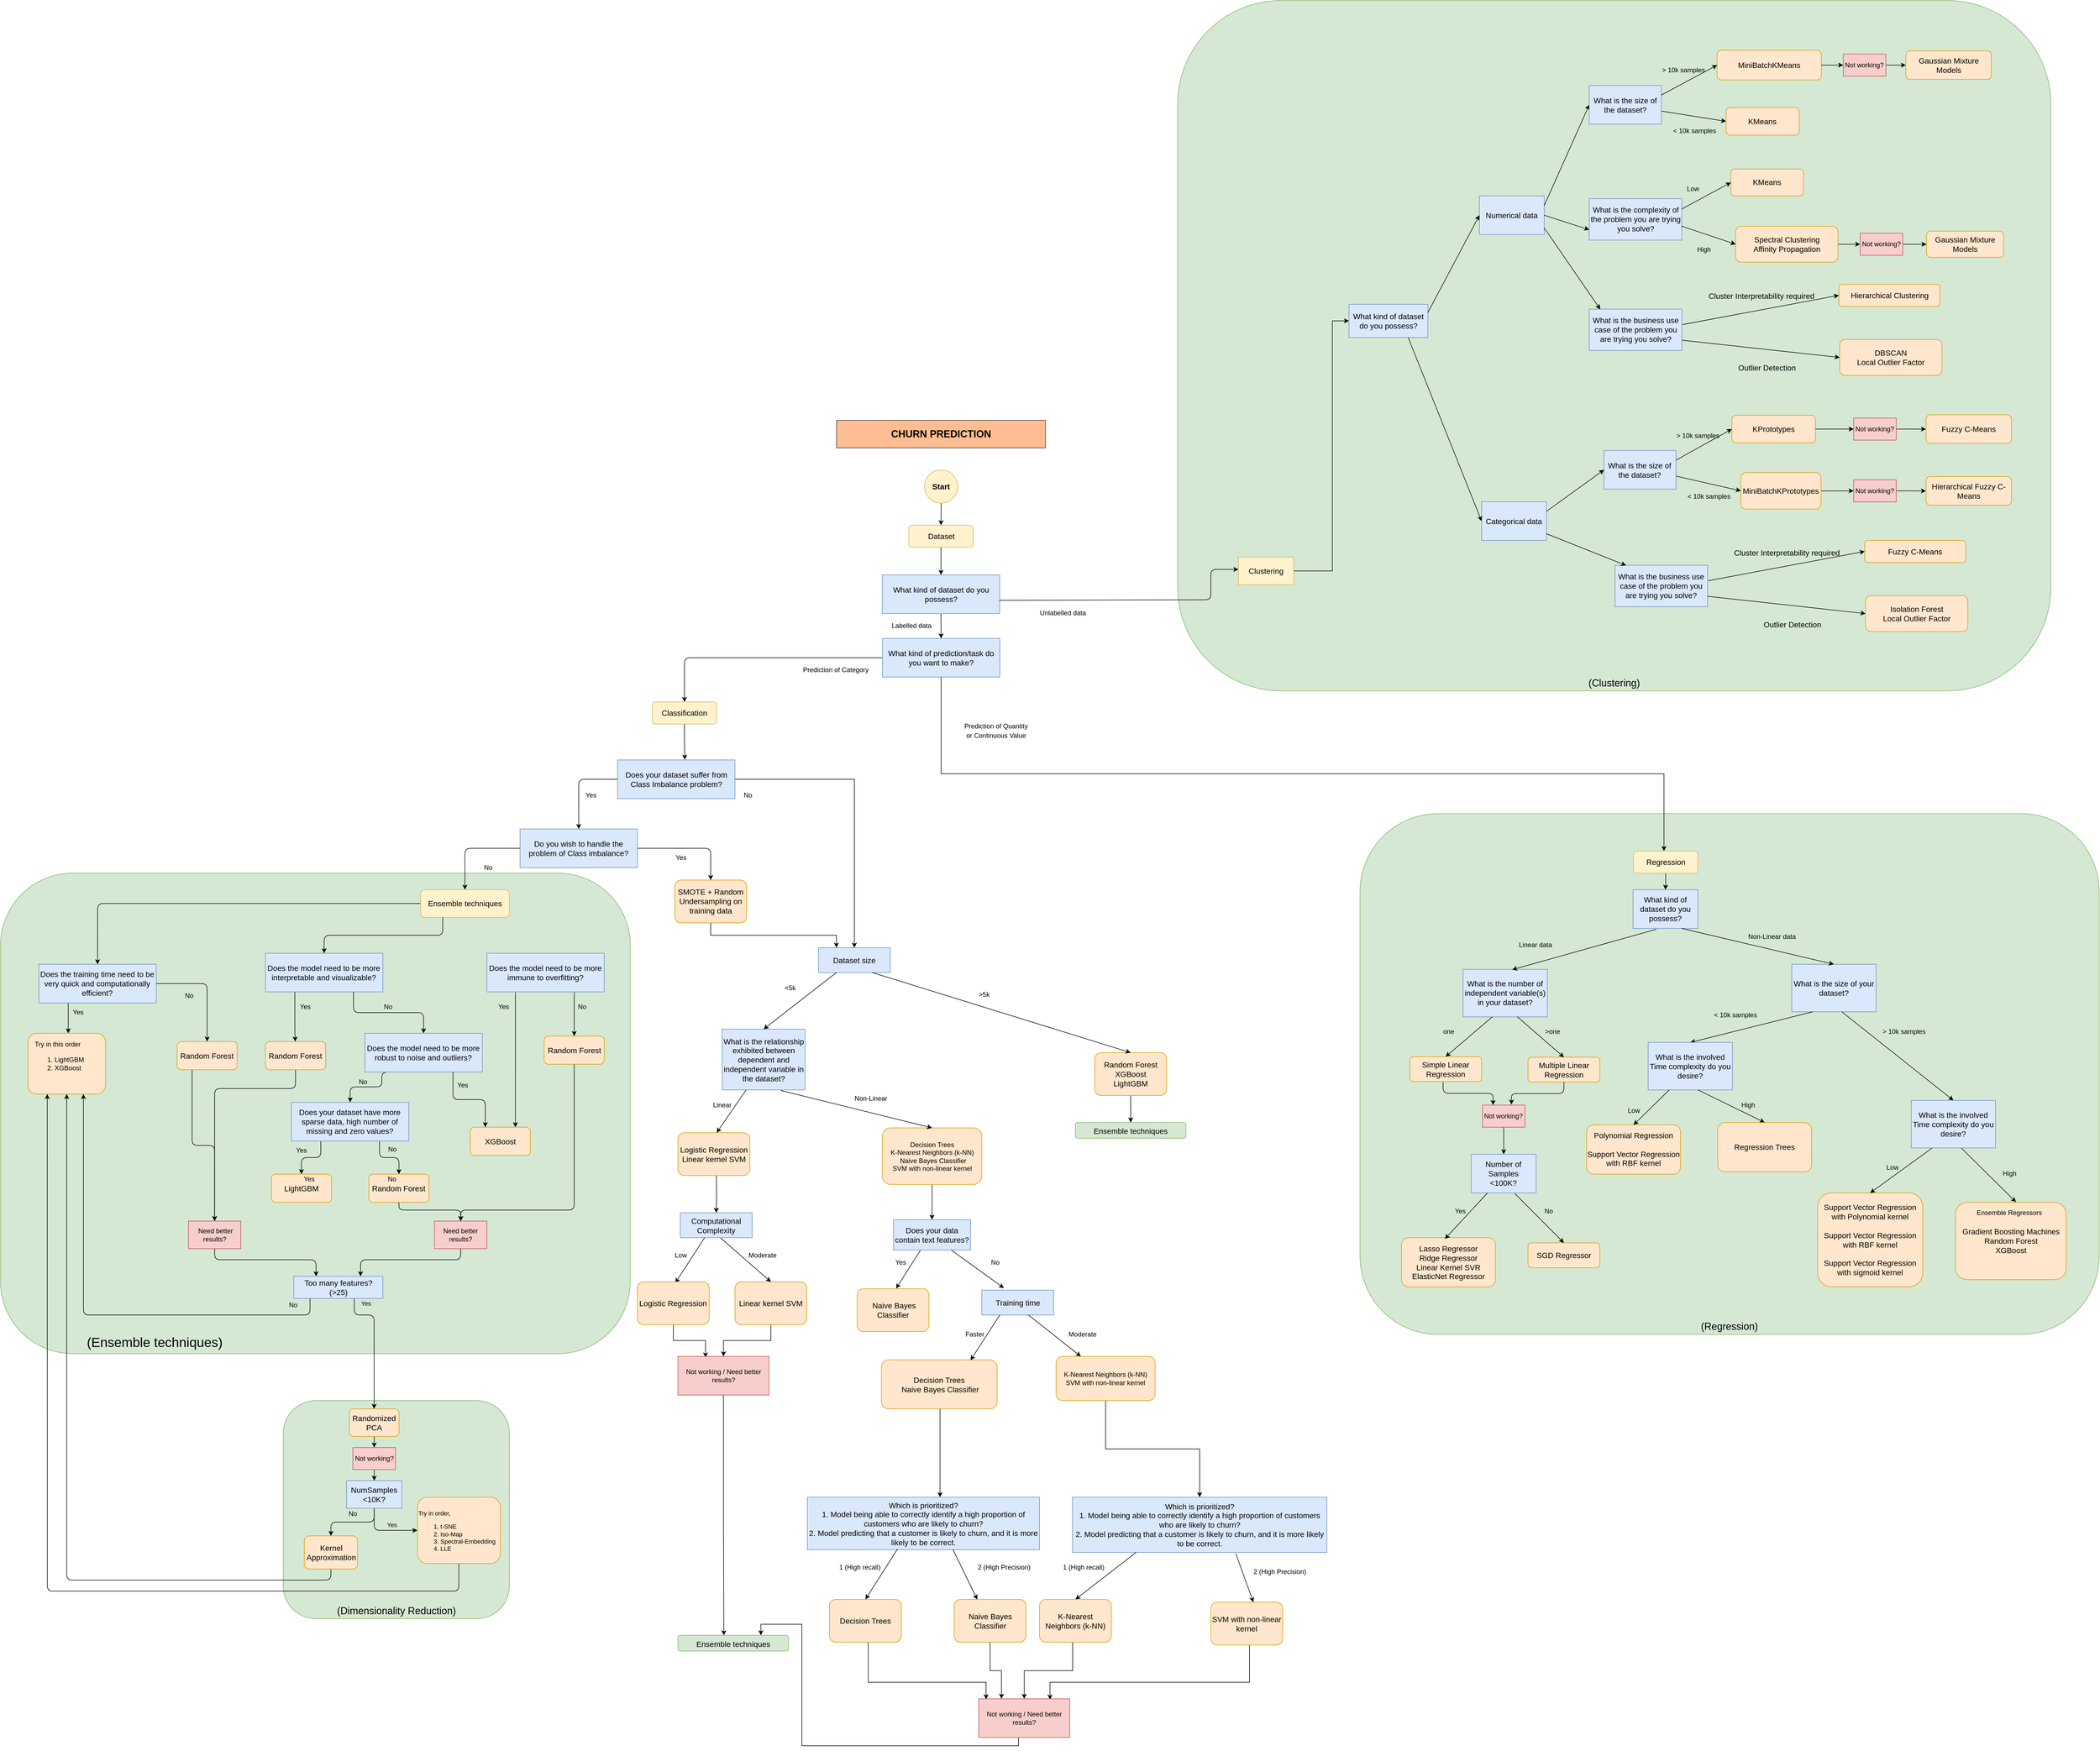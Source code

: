 <mxfile version="21.1.2" type="device" pages="2">
  <diagram id="C5RBs43oDa-KdzZeNtuy" name="Choose the right algorithm for your use case">
    <mxGraphModel dx="2335" dy="1591" grid="1" gridSize="10" guides="1" tooltips="1" connect="1" arrows="1" fold="1" page="1" pageScale="1" pageWidth="827" pageHeight="1169" math="0" shadow="0">
      <root>
        <mxCell id="WIyWlLk6GJQsqaUBKTNV-0" />
        <mxCell id="WIyWlLk6GJQsqaUBKTNV-1" parent="WIyWlLk6GJQsqaUBKTNV-0" />
        <mxCell id="WZ5Z1vmdpIey1gOPbv3k-74" value="&lt;font style=&quot;&quot;&gt;&lt;br&gt;&lt;font style=&quot;font-size: 18px;&quot;&gt;(Clustering)&lt;/font&gt;&lt;/font&gt;" style="rounded=1;whiteSpace=wrap;html=1;fontSize=12;labelBackgroundColor=none;labelBorderColor=none;verticalAlign=bottom;fillColor=#d5e8d4;strokeColor=#82b366;movable=1;resizable=1;rotatable=1;deletable=1;editable=1;locked=0;connectable=1;" parent="WIyWlLk6GJQsqaUBKTNV-1" vertex="1">
          <mxGeometry x="830" y="-920" width="1580" height="1250" as="geometry" />
        </mxCell>
        <mxCell id="rdCCZDefKL57LmL3kLJl-58" value="&lt;font style=&quot;&quot;&gt;&lt;br&gt;&lt;font style=&quot;font-size: 18px;&quot;&gt;(Regression)&lt;/font&gt;&lt;/font&gt;" style="rounded=1;whiteSpace=wrap;html=1;fontSize=12;labelBackgroundColor=none;labelBorderColor=none;verticalAlign=bottom;fillColor=#d5e8d4;strokeColor=#82b366;movable=1;resizable=1;rotatable=1;deletable=1;editable=1;locked=0;connectable=1;" parent="WIyWlLk6GJQsqaUBKTNV-1" vertex="1">
          <mxGeometry x="1160" y="552.27" width="1337.47" height="942.97" as="geometry" />
        </mxCell>
        <UserObject label="Gradient Boosting Machines&lt;br&gt;Random Forest&lt;br&gt;XGBoost" linkTarget="_blank" id="rdCCZDefKL57LmL3kLJl-59">
          <mxCell style="rounded=1;whiteSpace=wrap;html=1;fontSize=14;labelBackgroundColor=none;labelBorderColor=none;fillColor=#ffe6cc;strokeColor=#d79b00;movable=1;resizable=1;rotatable=1;deletable=1;editable=1;locked=0;connectable=1;" parent="WIyWlLk6GJQsqaUBKTNV-1" vertex="1">
            <mxGeometry x="2237.73" y="1256" width="200" height="140" as="geometry" />
          </mxCell>
        </UserObject>
        <mxCell id="4dXaqY9GQX8HJdjv_1Xv-87" value="" style="rounded=1;whiteSpace=wrap;html=1;fontSize=25;labelBackgroundColor=none;labelBorderColor=none;verticalAlign=bottom;fillColor=#d5e8d4;strokeColor=#82b366;movable=1;resizable=1;rotatable=1;deletable=1;editable=1;locked=0;connectable=1;" parent="WIyWlLk6GJQsqaUBKTNV-1" vertex="1">
          <mxGeometry x="-1300" y="660" width="1139.42" height="870" as="geometry" />
        </mxCell>
        <mxCell id="OZ66wUpAasSHcqEa21hC-6" style="edgeStyle=orthogonalEdgeStyle;rounded=1;orthogonalLoop=1;jettySize=auto;html=1;fontSize=25;fontColor=default;entryX=0.5;entryY=0;entryDx=0;entryDy=0;labelBackgroundColor=none;" parent="WIyWlLk6GJQsqaUBKTNV-1" source="OZ66wUpAasSHcqEa21hC-5" target="_KIUgNJVNaDxU13F8WAT-4" edge="1">
          <mxGeometry relative="1" as="geometry">
            <mxPoint x="402" y="120" as="targetPoint" />
          </mxGeometry>
        </mxCell>
        <mxCell id="OZ66wUpAasSHcqEa21hC-5" value="&lt;font style=&quot;font-size: 14px;&quot;&gt;Dataset&lt;/font&gt;" style="rounded=1;whiteSpace=wrap;html=1;fontSize=12;glass=0;strokeWidth=1;shadow=0;labelBackgroundColor=none;labelBorderColor=none;fillColor=#fff2cc;strokeColor=#d6b656;" parent="WIyWlLk6GJQsqaUBKTNV-1" vertex="1">
          <mxGeometry x="343.5" y="30" width="116.5" height="40" as="geometry" />
        </mxCell>
        <mxCell id="_KIUgNJVNaDxU13F8WAT-1" style="edgeStyle=orthogonalEdgeStyle;rounded=1;orthogonalLoop=1;jettySize=auto;html=1;entryX=0.5;entryY=0;entryDx=0;entryDy=0;labelBackgroundColor=none;fontColor=default;" parent="WIyWlLk6GJQsqaUBKTNV-1" source="_KIUgNJVNaDxU13F8WAT-0" target="OZ66wUpAasSHcqEa21hC-5" edge="1">
          <mxGeometry relative="1" as="geometry" />
        </mxCell>
        <mxCell id="_KIUgNJVNaDxU13F8WAT-0" value="&lt;font style=&quot;font-size: 14px;&quot;&gt;Start&lt;/font&gt;" style="ellipse;whiteSpace=wrap;html=1;aspect=fixed;labelBackgroundColor=none;rounded=1;fillColor=#fff2cc;strokeColor=#d6b656;fontStyle=1" parent="WIyWlLk6GJQsqaUBKTNV-1" vertex="1">
          <mxGeometry x="372" y="-70" width="60" height="60" as="geometry" />
        </mxCell>
        <mxCell id="LB4lb3Z4p5Xrdba27T0c-14" style="edgeStyle=orthogonalEdgeStyle;rounded=1;orthogonalLoop=1;jettySize=auto;html=1;" parent="WIyWlLk6GJQsqaUBKTNV-1" source="_KIUgNJVNaDxU13F8WAT-4" target="LB4lb3Z4p5Xrdba27T0c-6" edge="1">
          <mxGeometry relative="1" as="geometry" />
        </mxCell>
        <mxCell id="_KIUgNJVNaDxU13F8WAT-4" value="What kind of dataset do you possess?" style="rounded=0;whiteSpace=wrap;html=1;fontSize=14;labelBackgroundColor=none;labelBorderColor=none;fillColor=#dae8fc;strokeColor=#6c8ebf;" parent="WIyWlLk6GJQsqaUBKTNV-1" vertex="1">
          <mxGeometry x="295.56" y="120" width="212.37" height="70" as="geometry" />
        </mxCell>
        <mxCell id="xwCr4N9_vJ-YgjCsmX2R-68" value="" style="edgeStyle=orthogonalEdgeStyle;rounded=0;orthogonalLoop=1;jettySize=auto;html=1;" parent="WIyWlLk6GJQsqaUBKTNV-1" source="_KIUgNJVNaDxU13F8WAT-6" target="xwCr4N9_vJ-YgjCsmX2R-24" edge="1">
          <mxGeometry relative="1" as="geometry">
            <Array as="points">
              <mxPoint x="1110" y="113" />
              <mxPoint x="1110" y="-340" />
            </Array>
          </mxGeometry>
        </mxCell>
        <mxCell id="LB4lb3Z4p5Xrdba27T0c-0" value="&lt;font style=&quot;font-size: 18px;&quot;&gt;&lt;b&gt;CHURN PREDICTION&lt;/b&gt;&lt;/font&gt;" style="rounded=0;whiteSpace=wrap;html=1;fillColor=#FFBD91;strokeColor=#36393d;" parent="WIyWlLk6GJQsqaUBKTNV-1" vertex="1">
          <mxGeometry x="212.75" y="-160" width="378" height="50" as="geometry" />
        </mxCell>
        <mxCell id="LB4lb3Z4p5Xrdba27T0c-12" style="edgeStyle=orthogonalEdgeStyle;rounded=1;orthogonalLoop=1;jettySize=auto;html=1;exitX=0;exitY=0.5;exitDx=0;exitDy=0;movable=1;resizable=1;rotatable=1;deletable=1;editable=1;locked=0;connectable=1;" parent="WIyWlLk6GJQsqaUBKTNV-1" source="LB4lb3Z4p5Xrdba27T0c-6" target="LB4lb3Z4p5Xrdba27T0c-8" edge="1">
          <mxGeometry relative="1" as="geometry" />
        </mxCell>
        <mxCell id="xwCr4N9_vJ-YgjCsmX2R-67" style="edgeStyle=orthogonalEdgeStyle;rounded=0;orthogonalLoop=1;jettySize=auto;html=1;exitX=0.5;exitY=1;exitDx=0;exitDy=0;" parent="WIyWlLk6GJQsqaUBKTNV-1" source="LB4lb3Z4p5Xrdba27T0c-6" target="LB4lb3Z4p5Xrdba27T0c-9" edge="1">
          <mxGeometry relative="1" as="geometry">
            <Array as="points">
              <mxPoint x="402" y="480" />
              <mxPoint x="1710" y="480" />
            </Array>
          </mxGeometry>
        </mxCell>
        <mxCell id="LB4lb3Z4p5Xrdba27T0c-6" value="What kind of prediction/task do you want to make?" style="rounded=0;whiteSpace=wrap;html=1;fontSize=14;labelBackgroundColor=none;labelBorderColor=none;fillColor=#dae8fc;strokeColor=#6c8ebf;movable=1;resizable=1;rotatable=1;deletable=1;editable=1;locked=0;connectable=1;" parent="WIyWlLk6GJQsqaUBKTNV-1" vertex="1">
          <mxGeometry x="295.81" y="235" width="212.37" height="70" as="geometry" />
        </mxCell>
        <mxCell id="UFDw7zj1jCvCzV7hp3qU-8" style="edgeStyle=orthogonalEdgeStyle;rounded=1;orthogonalLoop=1;jettySize=auto;html=1;entryX=0.573;entryY=-0.006;entryDx=0;entryDy=0;entryPerimeter=0;movable=1;resizable=1;rotatable=1;deletable=1;editable=1;locked=0;connectable=1;" parent="WIyWlLk6GJQsqaUBKTNV-1" source="LB4lb3Z4p5Xrdba27T0c-8" target="LB4lb3Z4p5Xrdba27T0c-33" edge="1">
          <mxGeometry relative="1" as="geometry" />
        </mxCell>
        <mxCell id="LB4lb3Z4p5Xrdba27T0c-8" value="&lt;font style=&quot;font-size: 14px;&quot;&gt;Classification&lt;/font&gt;" style="rounded=1;whiteSpace=wrap;html=1;fontSize=12;glass=0;strokeWidth=1;shadow=0;labelBackgroundColor=none;labelBorderColor=none;fillColor=#fff2cc;strokeColor=#d6b656;movable=1;resizable=1;rotatable=1;deletable=1;editable=1;locked=0;connectable=1;" parent="WIyWlLk6GJQsqaUBKTNV-1" vertex="1">
          <mxGeometry x="-120.7" y="350" width="116.5" height="40" as="geometry" />
        </mxCell>
        <mxCell id="rdCCZDefKL57LmL3kLJl-3" value="" style="edgeStyle=orthogonalEdgeStyle;rounded=0;orthogonalLoop=1;jettySize=auto;html=1;" parent="WIyWlLk6GJQsqaUBKTNV-1" source="LB4lb3Z4p5Xrdba27T0c-9" target="rdCCZDefKL57LmL3kLJl-1" edge="1">
          <mxGeometry relative="1" as="geometry" />
        </mxCell>
        <mxCell id="LB4lb3Z4p5Xrdba27T0c-9" value="&lt;font style=&quot;font-size: 14px;&quot;&gt;Regression&lt;/font&gt;" style="rounded=1;whiteSpace=wrap;html=1;fontSize=12;glass=0;strokeWidth=1;shadow=0;labelBackgroundColor=none;labelBorderColor=none;fillColor=#fff2cc;strokeColor=#d6b656;movable=1;resizable=1;rotatable=1;deletable=1;editable=1;locked=0;connectable=1;" parent="WIyWlLk6GJQsqaUBKTNV-1" vertex="1">
          <mxGeometry x="1654.82" y="620" width="116.5" height="40" as="geometry" />
        </mxCell>
        <mxCell id="LB4lb3Z4p5Xrdba27T0c-43" style="edgeStyle=orthogonalEdgeStyle;rounded=1;orthogonalLoop=1;jettySize=auto;html=1;entryX=0.5;entryY=0;entryDx=0;entryDy=0;movable=1;resizable=1;rotatable=1;deletable=1;editable=1;locked=0;connectable=1;" parent="WIyWlLk6GJQsqaUBKTNV-1" source="LB4lb3Z4p5Xrdba27T0c-33" target="LB4lb3Z4p5Xrdba27T0c-38" edge="1">
          <mxGeometry relative="1" as="geometry">
            <Array as="points">
              <mxPoint x="-254" y="490" />
            </Array>
          </mxGeometry>
        </mxCell>
        <mxCell id="rdCCZDefKL57LmL3kLJl-73" style="edgeStyle=orthogonalEdgeStyle;rounded=0;orthogonalLoop=1;jettySize=auto;html=1;" parent="WIyWlLk6GJQsqaUBKTNV-1" source="LB4lb3Z4p5Xrdba27T0c-33" target="xwCr4N9_vJ-YgjCsmX2R-71" edge="1">
          <mxGeometry relative="1" as="geometry" />
        </mxCell>
        <mxCell id="LB4lb3Z4p5Xrdba27T0c-33" value="Does your dataset suffer from Class Imbalance problem?" style="rounded=0;whiteSpace=wrap;html=1;fontSize=14;labelBackgroundColor=none;labelBorderColor=none;fillColor=#dae8fc;strokeColor=#6c8ebf;movable=1;resizable=1;rotatable=1;deletable=1;editable=1;locked=0;connectable=1;" parent="WIyWlLk6GJQsqaUBKTNV-1" vertex="1">
          <mxGeometry x="-183.47" y="455" width="212.37" height="70" as="geometry" />
        </mxCell>
        <mxCell id="4dXaqY9GQX8HJdjv_1Xv-0" style="edgeStyle=orthogonalEdgeStyle;rounded=1;orthogonalLoop=1;jettySize=auto;html=1;exitX=1;exitY=0.5;exitDx=0;exitDy=0;entryX=0.5;entryY=0;entryDx=0;entryDy=0;movable=1;resizable=1;rotatable=1;deletable=1;editable=1;locked=0;connectable=1;" parent="WIyWlLk6GJQsqaUBKTNV-1" source="LB4lb3Z4p5Xrdba27T0c-38" target="LB4lb3Z4p5Xrdba27T0c-50" edge="1">
          <mxGeometry relative="1" as="geometry" />
        </mxCell>
        <mxCell id="4dXaqY9GQX8HJdjv_1Xv-8" style="edgeStyle=orthogonalEdgeStyle;rounded=1;orthogonalLoop=1;jettySize=auto;html=1;entryX=0.5;entryY=0;entryDx=0;entryDy=0;movable=1;resizable=1;rotatable=1;deletable=1;editable=1;locked=0;connectable=1;" parent="WIyWlLk6GJQsqaUBKTNV-1" source="LB4lb3Z4p5Xrdba27T0c-38" target="4dXaqY9GQX8HJdjv_1Xv-5" edge="1">
          <mxGeometry relative="1" as="geometry" />
        </mxCell>
        <mxCell id="LB4lb3Z4p5Xrdba27T0c-38" value="Do you wish to handle the problem of Class imbalance?" style="rounded=0;whiteSpace=wrap;html=1;fontSize=14;labelBackgroundColor=none;labelBorderColor=none;fillColor=#dae8fc;strokeColor=#6c8ebf;movable=1;resizable=1;rotatable=1;deletable=1;editable=1;locked=0;connectable=1;" parent="WIyWlLk6GJQsqaUBKTNV-1" vertex="1">
          <mxGeometry x="-360" y="580" width="212.37" height="70" as="geometry" />
        </mxCell>
        <mxCell id="xwCr4N9_vJ-YgjCsmX2R-72" style="edgeStyle=orthogonalEdgeStyle;rounded=0;orthogonalLoop=1;jettySize=auto;html=1;exitX=0.5;exitY=1;exitDx=0;exitDy=0;entryX=0.25;entryY=0;entryDx=0;entryDy=0;" parent="WIyWlLk6GJQsqaUBKTNV-1" source="LB4lb3Z4p5Xrdba27T0c-50" target="xwCr4N9_vJ-YgjCsmX2R-71" edge="1">
          <mxGeometry relative="1" as="geometry" />
        </mxCell>
        <UserObject label="&lt;font style=&quot;font-size: 14px;&quot;&gt;SMOTE + Random Undersampling on training data&lt;/font&gt;" link="https://imbalanced-learn.org/stable/references/generated/imblearn.over_sampling.SMOTE.html" linkTarget="_blank" id="LB4lb3Z4p5Xrdba27T0c-50">
          <mxCell style="rounded=1;whiteSpace=wrap;html=1;fontSize=12;labelBackgroundColor=none;labelBorderColor=none;fillColor=#ffe6cc;strokeColor=#d79b00;movable=1;resizable=1;rotatable=1;deletable=1;editable=1;locked=0;connectable=1;" parent="WIyWlLk6GJQsqaUBKTNV-1" vertex="1">
            <mxGeometry x="-80" y="672.5" width="130" height="77.5" as="geometry" />
          </mxCell>
        </UserObject>
        <mxCell id="4dXaqY9GQX8HJdjv_1Xv-13" style="edgeStyle=orthogonalEdgeStyle;rounded=1;orthogonalLoop=1;jettySize=auto;html=1;entryX=0.5;entryY=0;entryDx=0;entryDy=0;movable=1;resizable=1;rotatable=1;deletable=1;editable=1;locked=0;connectable=1;" parent="WIyWlLk6GJQsqaUBKTNV-1" source="4dXaqY9GQX8HJdjv_1Xv-5" target="4dXaqY9GQX8HJdjv_1Xv-10" edge="1">
          <mxGeometry relative="1" as="geometry" />
        </mxCell>
        <mxCell id="4dXaqY9GQX8HJdjv_1Xv-44" style="edgeStyle=orthogonalEdgeStyle;rounded=1;orthogonalLoop=1;jettySize=auto;html=1;exitX=0.25;exitY=1;exitDx=0;exitDy=0;movable=1;resizable=1;rotatable=1;deletable=1;editable=1;locked=0;connectable=1;" parent="WIyWlLk6GJQsqaUBKTNV-1" source="4dXaqY9GQX8HJdjv_1Xv-5" target="4dXaqY9GQX8HJdjv_1Xv-36" edge="1">
          <mxGeometry relative="1" as="geometry" />
        </mxCell>
        <mxCell id="4dXaqY9GQX8HJdjv_1Xv-5" value="&lt;font style=&quot;font-size: 14px;&quot;&gt;Ensemble techniques&lt;/font&gt;" style="rounded=1;whiteSpace=wrap;html=1;fontSize=12;glass=0;strokeWidth=1;shadow=0;labelBackgroundColor=none;labelBorderColor=none;fillColor=#fff2cc;strokeColor=#d6b656;movable=1;resizable=1;rotatable=1;deletable=1;editable=1;locked=0;connectable=1;" parent="WIyWlLk6GJQsqaUBKTNV-1" vertex="1">
          <mxGeometry x="-540" y="690" width="160.69" height="50" as="geometry" />
        </mxCell>
        <mxCell id="4dXaqY9GQX8HJdjv_1Xv-23" style="edgeStyle=orthogonalEdgeStyle;rounded=1;orthogonalLoop=1;jettySize=auto;html=1;entryX=0.5;entryY=0;entryDx=0;entryDy=0;exitX=1;exitY=0.5;exitDx=0;exitDy=0;movable=1;resizable=1;rotatable=1;deletable=1;editable=1;locked=0;connectable=1;" parent="WIyWlLk6GJQsqaUBKTNV-1" source="4dXaqY9GQX8HJdjv_1Xv-10" target="4dXaqY9GQX8HJdjv_1Xv-25" edge="1">
          <mxGeometry relative="1" as="geometry">
            <mxPoint x="-924.415" y="965" as="targetPoint" />
            <Array as="points">
              <mxPoint x="-926.6" y="860" />
            </Array>
          </mxGeometry>
        </mxCell>
        <mxCell id="4dXaqY9GQX8HJdjv_1Xv-42" style="edgeStyle=orthogonalEdgeStyle;rounded=1;orthogonalLoop=1;jettySize=auto;html=1;exitX=0.25;exitY=1;exitDx=0;exitDy=0;movable=1;resizable=1;rotatable=1;deletable=1;editable=1;locked=0;connectable=1;" parent="WIyWlLk6GJQsqaUBKTNV-1" source="4dXaqY9GQX8HJdjv_1Xv-10" target="4dXaqY9GQX8HJdjv_1Xv-14" edge="1">
          <mxGeometry relative="1" as="geometry">
            <Array as="points">
              <mxPoint x="-1177.6" y="965" />
              <mxPoint x="-1177.6" y="965" />
            </Array>
          </mxGeometry>
        </mxCell>
        <mxCell id="4dXaqY9GQX8HJdjv_1Xv-10" value="Does the training time need to be very quick and computationally efficient?" style="rounded=0;whiteSpace=wrap;html=1;fontSize=14;labelBackgroundColor=none;labelBorderColor=none;fillColor=#dae8fc;strokeColor=#6c8ebf;movable=1;resizable=1;rotatable=1;deletable=1;editable=1;locked=0;connectable=1;" parent="WIyWlLk6GJQsqaUBKTNV-1" vertex="1">
          <mxGeometry x="-1230.6" y="825" width="212.37" height="70" as="geometry" />
        </mxCell>
        <UserObject label="&lt;font style=&quot;font-size: 12px;&quot;&gt;&lt;ol style=&quot;border-color: var(--border-color); text-align: left;&quot;&gt;&lt;li style=&quot;border-color: var(--border-color);&quot;&gt;&lt;span style=&quot;background-color: initial;&quot;&gt;LightGBM&amp;nbsp; &amp;nbsp; &amp;nbsp; &amp;nbsp; &amp;nbsp;&lt;/span&gt;&lt;br&gt;&lt;/li&gt;&lt;li style=&quot;border-color: var(--border-color);&quot;&gt;XGBoost&lt;/li&gt;&lt;/ol&gt;&lt;/font&gt;" link="https://lightgbm.readthedocs.io/en/v3.3.2/index.html" linkTarget="_blank" id="4dXaqY9GQX8HJdjv_1Xv-14">
          <mxCell style="rounded=1;whiteSpace=wrap;html=1;fontSize=12;labelBackgroundColor=none;labelBorderColor=none;fillColor=#ffe6cc;strokeColor=#d79b00;movable=1;resizable=1;rotatable=1;deletable=1;editable=1;locked=0;connectable=1;" parent="WIyWlLk6GJQsqaUBKTNV-1" vertex="1">
            <mxGeometry x="-1250.6" y="950" width="140.6" height="110" as="geometry" />
          </mxCell>
        </UserObject>
        <mxCell id="4dXaqY9GQX8HJdjv_1Xv-82" style="edgeStyle=orthogonalEdgeStyle;rounded=1;orthogonalLoop=1;jettySize=auto;html=1;exitX=0.25;exitY=1;exitDx=0;exitDy=0;movable=1;resizable=1;rotatable=1;deletable=1;editable=1;locked=0;connectable=1;" parent="WIyWlLk6GJQsqaUBKTNV-1" source="4dXaqY9GQX8HJdjv_1Xv-25" target="4dXaqY9GQX8HJdjv_1Xv-74" edge="1">
          <mxGeometry relative="1" as="geometry" />
        </mxCell>
        <UserObject label="&lt;font style=&quot;font-size: 14px;&quot;&gt;Random Forest&lt;/font&gt;" link="https://scikit-learn.org/stable/modules/generated/sklearn.ensemble.RandomForestClassifier.html" linkTarget="_blank" id="4dXaqY9GQX8HJdjv_1Xv-25">
          <mxCell style="rounded=1;whiteSpace=wrap;html=1;fontSize=12;labelBackgroundColor=none;labelBorderColor=none;fillColor=#ffe6cc;strokeColor=#d79b00;movable=1;resizable=1;rotatable=1;deletable=1;editable=1;locked=0;connectable=1;" parent="WIyWlLk6GJQsqaUBKTNV-1" vertex="1">
            <mxGeometry x="-980.6" y="965" width="108.82" height="51" as="geometry" />
          </mxCell>
        </UserObject>
        <mxCell id="4dXaqY9GQX8HJdjv_1Xv-46" style="edgeStyle=orthogonalEdgeStyle;rounded=1;orthogonalLoop=1;jettySize=auto;html=1;exitX=0.25;exitY=1;exitDx=0;exitDy=0;movable=1;resizable=1;rotatable=1;deletable=1;editable=1;locked=0;connectable=1;" parent="WIyWlLk6GJQsqaUBKTNV-1" source="4dXaqY9GQX8HJdjv_1Xv-36" target="4dXaqY9GQX8HJdjv_1Xv-38" edge="1">
          <mxGeometry relative="1" as="geometry">
            <Array as="points">
              <mxPoint x="-766.6" y="945" />
              <mxPoint x="-766.6" y="945" />
            </Array>
          </mxGeometry>
        </mxCell>
        <mxCell id="4dXaqY9GQX8HJdjv_1Xv-50" style="edgeStyle=orthogonalEdgeStyle;rounded=1;orthogonalLoop=1;jettySize=auto;html=1;exitX=0.75;exitY=1;exitDx=0;exitDy=0;entryX=0.5;entryY=0;entryDx=0;entryDy=0;movable=1;resizable=1;rotatable=1;deletable=1;editable=1;locked=0;connectable=1;" parent="WIyWlLk6GJQsqaUBKTNV-1" source="4dXaqY9GQX8HJdjv_1Xv-36" target="4dXaqY9GQX8HJdjv_1Xv-49" edge="1">
          <mxGeometry relative="1" as="geometry" />
        </mxCell>
        <mxCell id="4dXaqY9GQX8HJdjv_1Xv-36" value="Does the model need to be more interpretable and visualizable?" style="rounded=0;whiteSpace=wrap;html=1;fontSize=14;labelBackgroundColor=none;labelBorderColor=none;fillColor=#dae8fc;strokeColor=#6c8ebf;movable=1;resizable=1;rotatable=1;deletable=1;editable=1;locked=0;connectable=1;" parent="WIyWlLk6GJQsqaUBKTNV-1" vertex="1">
          <mxGeometry x="-820.6" y="805" width="212.37" height="70" as="geometry" />
        </mxCell>
        <mxCell id="4dXaqY9GQX8HJdjv_1Xv-78" style="edgeStyle=orthogonalEdgeStyle;rounded=1;orthogonalLoop=1;jettySize=auto;html=1;entryX=0.5;entryY=0;entryDx=0;entryDy=0;movable=1;resizable=1;rotatable=1;deletable=1;editable=1;locked=0;connectable=1;" parent="WIyWlLk6GJQsqaUBKTNV-1" source="4dXaqY9GQX8HJdjv_1Xv-38" target="4dXaqY9GQX8HJdjv_1Xv-74" edge="1">
          <mxGeometry relative="1" as="geometry">
            <Array as="points">
              <mxPoint x="-766" y="1050" />
              <mxPoint x="-913" y="1050" />
            </Array>
          </mxGeometry>
        </mxCell>
        <UserObject label="&lt;font style=&quot;font-size: 14px;&quot;&gt;Random Forest&lt;/font&gt;" link="https://scikit-learn.org/stable/modules/generated/sklearn.ensemble.RandomForestClassifier.html" linkTarget="_blank" id="4dXaqY9GQX8HJdjv_1Xv-38">
          <mxCell style="rounded=1;whiteSpace=wrap;html=1;fontSize=12;labelBackgroundColor=none;labelBorderColor=none;fillColor=#ffe6cc;strokeColor=#d79b00;movable=1;resizable=1;rotatable=1;deletable=1;editable=1;locked=0;connectable=1;" parent="WIyWlLk6GJQsqaUBKTNV-1" vertex="1">
            <mxGeometry x="-820.6" y="965" width="108.82" height="51" as="geometry" />
          </mxCell>
        </UserObject>
        <mxCell id="4dXaqY9GQX8HJdjv_1Xv-40" value="Try in this order" style="text;html=1;strokeColor=none;fillColor=none;align=left;verticalAlign=middle;whiteSpace=wrap;rounded=0;movable=1;resizable=1;rotatable=1;deletable=1;editable=1;locked=0;connectable=1;" parent="WIyWlLk6GJQsqaUBKTNV-1" vertex="1">
          <mxGeometry x="-1240" y="955" width="121.18" height="30" as="geometry" />
        </mxCell>
        <mxCell id="4dXaqY9GQX8HJdjv_1Xv-56" style="edgeStyle=orthogonalEdgeStyle;rounded=1;orthogonalLoop=1;jettySize=auto;html=1;exitX=0.75;exitY=1;exitDx=0;exitDy=0;entryX=0.5;entryY=0;entryDx=0;entryDy=0;movable=1;resizable=1;rotatable=1;deletable=1;editable=1;locked=0;connectable=1;" parent="WIyWlLk6GJQsqaUBKTNV-1" source="4dXaqY9GQX8HJdjv_1Xv-49" target="4dXaqY9GQX8HJdjv_1Xv-55" edge="1">
          <mxGeometry relative="1" as="geometry">
            <Array as="points">
              <mxPoint x="-610" y="1020" />
              <mxPoint x="-610" y="1047" />
              <mxPoint x="-667" y="1047" />
            </Array>
          </mxGeometry>
        </mxCell>
        <mxCell id="4dXaqY9GQX8HJdjv_1Xv-49" value="Does the model need to be more robust to noise and outliers?" style="rounded=0;whiteSpace=wrap;html=1;fontSize=14;labelBackgroundColor=none;labelBorderColor=none;fillColor=#dae8fc;strokeColor=#6c8ebf;movable=1;resizable=1;rotatable=1;deletable=1;editable=1;locked=0;connectable=1;" parent="WIyWlLk6GJQsqaUBKTNV-1" vertex="1">
          <mxGeometry x="-640.6" y="950" width="212.37" height="70" as="geometry" />
        </mxCell>
        <mxCell id="4dXaqY9GQX8HJdjv_1Xv-59" style="edgeStyle=orthogonalEdgeStyle;rounded=1;orthogonalLoop=1;jettySize=auto;html=1;exitX=0.25;exitY=1;exitDx=0;exitDy=0;entryX=0.5;entryY=0;entryDx=0;entryDy=0;movable=1;resizable=1;rotatable=1;deletable=1;editable=1;locked=0;connectable=1;" parent="WIyWlLk6GJQsqaUBKTNV-1" source="4dXaqY9GQX8HJdjv_1Xv-55" target="4dXaqY9GQX8HJdjv_1Xv-58" edge="1">
          <mxGeometry relative="1" as="geometry" />
        </mxCell>
        <mxCell id="4dXaqY9GQX8HJdjv_1Xv-62" style="edgeStyle=orthogonalEdgeStyle;rounded=1;orthogonalLoop=1;jettySize=auto;html=1;exitX=0.75;exitY=1;exitDx=0;exitDy=0;entryX=0.5;entryY=0;entryDx=0;entryDy=0;movable=1;resizable=1;rotatable=1;deletable=1;editable=1;locked=0;connectable=1;" parent="WIyWlLk6GJQsqaUBKTNV-1" source="4dXaqY9GQX8HJdjv_1Xv-55" target="4dXaqY9GQX8HJdjv_1Xv-61" edge="1">
          <mxGeometry relative="1" as="geometry" />
        </mxCell>
        <mxCell id="4dXaqY9GQX8HJdjv_1Xv-55" value="Does your dataset have more sparse data, high number of missing and zero values?" style="rounded=0;whiteSpace=wrap;html=1;fontSize=14;labelBackgroundColor=none;labelBorderColor=none;fillColor=#dae8fc;strokeColor=#6c8ebf;movable=1;resizable=1;rotatable=1;deletable=1;editable=1;locked=0;connectable=1;" parent="WIyWlLk6GJQsqaUBKTNV-1" vertex="1">
          <mxGeometry x="-773.55" y="1075" width="212.37" height="70" as="geometry" />
        </mxCell>
        <UserObject label="&lt;font style=&quot;font-size: 14px;&quot;&gt;LightGBM&lt;/font&gt;" link="https://lightgbm.readthedocs.io/en/v3.3.2/index.html" linkTarget="_blank" id="4dXaqY9GQX8HJdjv_1Xv-58">
          <mxCell style="rounded=1;whiteSpace=wrap;html=1;fontSize=12;labelBackgroundColor=none;labelBorderColor=none;fillColor=#ffe6cc;strokeColor=#d79b00;movable=1;resizable=1;rotatable=1;deletable=1;editable=1;locked=0;connectable=1;" parent="WIyWlLk6GJQsqaUBKTNV-1" vertex="1">
            <mxGeometry x="-810" y="1205" width="108.82" height="51" as="geometry" />
          </mxCell>
        </UserObject>
        <mxCell id="4dXaqY9GQX8HJdjv_1Xv-84" style="edgeStyle=orthogonalEdgeStyle;rounded=1;orthogonalLoop=1;jettySize=auto;html=1;entryX=0.5;entryY=0;entryDx=0;entryDy=0;movable=1;resizable=1;rotatable=1;deletable=1;editable=1;locked=0;connectable=1;" parent="WIyWlLk6GJQsqaUBKTNV-1" source="4dXaqY9GQX8HJdjv_1Xv-61" target="4dXaqY9GQX8HJdjv_1Xv-83" edge="1">
          <mxGeometry relative="1" as="geometry">
            <Array as="points">
              <mxPoint x="-579" y="1270" />
              <mxPoint x="-467" y="1270" />
            </Array>
          </mxGeometry>
        </mxCell>
        <UserObject label="&lt;font style=&quot;font-size: 14px;&quot;&gt;Random Forest&lt;/font&gt;" link="https://scikit-learn.org/stable/modules/generated/sklearn.ensemble.RandomForestClassifier.html" linkTarget="_blank" id="4dXaqY9GQX8HJdjv_1Xv-61">
          <mxCell style="rounded=1;whiteSpace=wrap;html=1;fontSize=12;labelBackgroundColor=none;labelBorderColor=none;fillColor=#ffe6cc;strokeColor=#d79b00;movable=1;resizable=1;rotatable=1;deletable=1;editable=1;locked=0;connectable=1;" parent="WIyWlLk6GJQsqaUBKTNV-1" vertex="1">
            <mxGeometry x="-633.55" y="1205" width="108.82" height="51" as="geometry" />
          </mxCell>
        </UserObject>
        <mxCell id="4dXaqY9GQX8HJdjv_1Xv-69" style="edgeStyle=orthogonalEdgeStyle;rounded=1;orthogonalLoop=1;jettySize=auto;html=1;exitX=0.25;exitY=1;exitDx=0;exitDy=0;entryX=0.75;entryY=0;entryDx=0;entryDy=0;movable=1;resizable=1;rotatable=1;deletable=1;editable=1;locked=0;connectable=1;" parent="WIyWlLk6GJQsqaUBKTNV-1" source="4dXaqY9GQX8HJdjv_1Xv-64" target="4dXaqY9GQX8HJdjv_1Xv-67" edge="1">
          <mxGeometry relative="1" as="geometry">
            <Array as="points">
              <mxPoint x="-368" y="875" />
            </Array>
          </mxGeometry>
        </mxCell>
        <mxCell id="4dXaqY9GQX8HJdjv_1Xv-72" style="edgeStyle=orthogonalEdgeStyle;rounded=1;orthogonalLoop=1;jettySize=auto;html=1;exitX=0.75;exitY=1;exitDx=0;exitDy=0;movable=1;resizable=1;rotatable=1;deletable=1;editable=1;locked=0;connectable=1;" parent="WIyWlLk6GJQsqaUBKTNV-1" source="4dXaqY9GQX8HJdjv_1Xv-64" target="4dXaqY9GQX8HJdjv_1Xv-71" edge="1">
          <mxGeometry relative="1" as="geometry">
            <Array as="points">
              <mxPoint x="-262" y="875" />
            </Array>
          </mxGeometry>
        </mxCell>
        <mxCell id="4dXaqY9GQX8HJdjv_1Xv-64" value="Does the model need to be more immune to overfitting?" style="rounded=0;whiteSpace=wrap;html=1;fontSize=14;labelBackgroundColor=none;labelBorderColor=none;fillColor=#dae8fc;strokeColor=#6c8ebf;movable=1;resizable=1;rotatable=1;deletable=1;editable=1;locked=0;connectable=1;" parent="WIyWlLk6GJQsqaUBKTNV-1" vertex="1">
          <mxGeometry x="-420" y="805" width="212.37" height="70" as="geometry" />
        </mxCell>
        <mxCell id="4dXaqY9GQX8HJdjv_1Xv-65" value="&lt;font style=&quot;font-size: 12px;&quot;&gt;Yes&lt;/font&gt;" style="edgeLabel;html=1;align=center;verticalAlign=middle;resizable=1;points=[];fontSize=14;labelBackgroundColor=none;labelBorderColor=none;rounded=1;movable=1;rotatable=1;deletable=1;editable=1;locked=0;connectable=1;" parent="WIyWlLk6GJQsqaUBKTNV-1" connectable="0" vertex="1">
          <mxGeometry x="-468.59" y="1030.78" width="48.59" height="21.72" as="geometry">
            <mxPoint x="-20" y="1" as="offset" />
          </mxGeometry>
        </mxCell>
        <mxCell id="4dXaqY9GQX8HJdjv_1Xv-66" style="edgeStyle=orthogonalEdgeStyle;rounded=1;orthogonalLoop=1;jettySize=auto;html=1;exitX=0.75;exitY=1;exitDx=0;exitDy=0;entryX=0.25;entryY=0;entryDx=0;entryDy=0;movable=1;resizable=1;rotatable=1;deletable=1;editable=1;locked=0;connectable=1;" parent="WIyWlLk6GJQsqaUBKTNV-1" source="4dXaqY9GQX8HJdjv_1Xv-49" target="4dXaqY9GQX8HJdjv_1Xv-67" edge="1">
          <mxGeometry relative="1" as="geometry">
            <mxPoint x="-411.46" y="1024" as="sourcePoint" />
          </mxGeometry>
        </mxCell>
        <UserObject label="&lt;font style=&quot;font-size: 14px;&quot;&gt;XGBoost&lt;/font&gt;" link="https://pypi.org/project/xgboost/" linkTarget="_blank" id="4dXaqY9GQX8HJdjv_1Xv-67">
          <mxCell style="rounded=1;whiteSpace=wrap;html=1;fontSize=12;labelBackgroundColor=none;labelBorderColor=none;fillColor=#ffe6cc;strokeColor=#d79b00;movable=1;resizable=1;rotatable=1;deletable=1;editable=1;locked=0;connectable=1;" parent="WIyWlLk6GJQsqaUBKTNV-1" vertex="1">
            <mxGeometry x="-450.0" y="1120" width="108.82" height="51" as="geometry" />
          </mxCell>
        </UserObject>
        <mxCell id="4dXaqY9GQX8HJdjv_1Xv-70" value="&lt;font style=&quot;font-size: 12px;&quot;&gt;Yes&lt;/font&gt;" style="edgeLabel;html=1;align=center;verticalAlign=middle;resizable=1;points=[];fontSize=14;labelBackgroundColor=none;labelBorderColor=none;rounded=1;movable=1;rotatable=1;deletable=1;editable=1;locked=0;connectable=1;" parent="WIyWlLk6GJQsqaUBKTNV-1" connectable="0" vertex="1">
          <mxGeometry x="-369.997" y="900.001" as="geometry">
            <mxPoint x="-20" y="1" as="offset" />
          </mxGeometry>
        </mxCell>
        <mxCell id="0jVCNLL8zNyGEPjAJTgz-6" style="edgeStyle=orthogonalEdgeStyle;rounded=1;orthogonalLoop=1;jettySize=auto;html=1;movable=1;resizable=1;rotatable=1;deletable=1;editable=1;locked=0;connectable=1;" parent="WIyWlLk6GJQsqaUBKTNV-1" source="4dXaqY9GQX8HJdjv_1Xv-71" target="4dXaqY9GQX8HJdjv_1Xv-83" edge="1">
          <mxGeometry relative="1" as="geometry">
            <Array as="points">
              <mxPoint x="-262" y="1270" />
              <mxPoint x="-467" y="1270" />
            </Array>
          </mxGeometry>
        </mxCell>
        <UserObject label="&lt;font style=&quot;font-size: 14px;&quot;&gt;Random Forest&lt;/font&gt;" link="https://scikit-learn.org/stable/modules/generated/sklearn.ensemble.RandomForestClassifier.html" linkTarget="_blank" id="4dXaqY9GQX8HJdjv_1Xv-71">
          <mxCell style="rounded=1;whiteSpace=wrap;html=1;fontSize=12;labelBackgroundColor=none;labelBorderColor=none;fillColor=#ffe6cc;strokeColor=#d79b00;movable=1;resizable=1;rotatable=1;deletable=1;editable=1;locked=0;connectable=1;" parent="WIyWlLk6GJQsqaUBKTNV-1" vertex="1">
            <mxGeometry x="-316.45" y="955" width="108.82" height="51" as="geometry" />
          </mxCell>
        </UserObject>
        <mxCell id="0jVCNLL8zNyGEPjAJTgz-7" style="edgeStyle=orthogonalEdgeStyle;rounded=1;orthogonalLoop=1;jettySize=auto;html=1;entryX=0.25;entryY=0;entryDx=0;entryDy=0;movable=1;resizable=1;rotatable=1;deletable=1;editable=1;locked=0;connectable=1;" parent="WIyWlLk6GJQsqaUBKTNV-1" source="4dXaqY9GQX8HJdjv_1Xv-74" target="4dXaqY9GQX8HJdjv_1Xv-89" edge="1">
          <mxGeometry relative="1" as="geometry">
            <Array as="points">
              <mxPoint x="-913" y="1360" />
              <mxPoint x="-729" y="1360" />
            </Array>
          </mxGeometry>
        </mxCell>
        <mxCell id="4dXaqY9GQX8HJdjv_1Xv-74" value="&lt;font style=&quot;font-size: 12px;&quot;&gt;&amp;nbsp;Need better results?&lt;/font&gt;" style="rounded=0;whiteSpace=wrap;html=1;fontSize=10;labelBackgroundColor=none;labelBorderColor=none;fillColor=#f8cecc;strokeColor=#b85450;movable=1;resizable=1;rotatable=1;deletable=1;editable=1;locked=0;connectable=1;" parent="WIyWlLk6GJQsqaUBKTNV-1" vertex="1">
          <mxGeometry x="-960" y="1290" width="94.71" height="50" as="geometry" />
        </mxCell>
        <mxCell id="0jVCNLL8zNyGEPjAJTgz-9" style="edgeStyle=orthogonalEdgeStyle;rounded=1;orthogonalLoop=1;jettySize=auto;html=1;entryX=0.75;entryY=0;entryDx=0;entryDy=0;movable=1;resizable=1;rotatable=1;deletable=1;editable=1;locked=0;connectable=1;" parent="WIyWlLk6GJQsqaUBKTNV-1" source="4dXaqY9GQX8HJdjv_1Xv-83" target="4dXaqY9GQX8HJdjv_1Xv-89" edge="1">
          <mxGeometry relative="1" as="geometry">
            <Array as="points">
              <mxPoint x="-467" y="1360" />
              <mxPoint x="-648" y="1360" />
            </Array>
          </mxGeometry>
        </mxCell>
        <mxCell id="4dXaqY9GQX8HJdjv_1Xv-83" value="&lt;font style=&quot;font-size: 12px;&quot;&gt;Need better results?&lt;/font&gt;" style="rounded=0;whiteSpace=wrap;html=1;fontSize=10;labelBackgroundColor=none;labelBorderColor=none;fillColor=#f8cecc;strokeColor=#b85450;movable=1;resizable=1;rotatable=1;deletable=1;editable=1;locked=0;connectable=1;" parent="WIyWlLk6GJQsqaUBKTNV-1" vertex="1">
          <mxGeometry x="-514.71" y="1290" width="94.71" height="50" as="geometry" />
        </mxCell>
        <mxCell id="0jVCNLL8zNyGEPjAJTgz-14" style="edgeStyle=orthogonalEdgeStyle;rounded=1;orthogonalLoop=1;jettySize=auto;html=1;movable=1;resizable=1;rotatable=1;deletable=1;editable=1;locked=0;connectable=1;" parent="WIyWlLk6GJQsqaUBKTNV-1" source="4dXaqY9GQX8HJdjv_1Xv-89" target="4dXaqY9GQX8HJdjv_1Xv-14" edge="1">
          <mxGeometry relative="1" as="geometry">
            <Array as="points">
              <mxPoint x="-740" y="1460" />
              <mxPoint x="-1150" y="1460" />
            </Array>
          </mxGeometry>
        </mxCell>
        <mxCell id="4dXaqY9GQX8HJdjv_1Xv-89" value="Too many features? (&amp;gt;25)" style="rounded=0;whiteSpace=wrap;html=1;fontSize=14;labelBackgroundColor=none;labelBorderColor=none;fillColor=#dae8fc;strokeColor=#6c8ebf;movable=1;resizable=1;rotatable=1;deletable=1;editable=1;locked=0;connectable=1;" parent="WIyWlLk6GJQsqaUBKTNV-1" vertex="1">
          <mxGeometry x="-769.41" y="1390" width="161.18" height="40" as="geometry" />
        </mxCell>
        <mxCell id="V4ZJblOzO2RTozNR5hGt-0" value="&lt;font style=&quot;&quot;&gt;&lt;br&gt;&lt;font style=&quot;font-size: 18px;&quot;&gt;(Dimensionality Reduction)&lt;/font&gt;&lt;/font&gt;" style="rounded=1;whiteSpace=wrap;html=1;fontSize=12;labelBackgroundColor=none;labelBorderColor=none;verticalAlign=bottom;fillColor=#d5e8d4;strokeColor=#82b366;movable=1;resizable=1;rotatable=1;deletable=1;editable=1;locked=0;connectable=1;" parent="WIyWlLk6GJQsqaUBKTNV-1" vertex="1">
          <mxGeometry x="-788.47" y="1615" width="409.16" height="395" as="geometry" />
        </mxCell>
        <mxCell id="0jVCNLL8zNyGEPjAJTgz-10" value="No" style="text;html=1;strokeColor=none;fillColor=none;align=center;verticalAlign=middle;whiteSpace=wrap;rounded=0;movable=1;resizable=1;rotatable=1;deletable=1;editable=1;locked=0;connectable=1;" parent="WIyWlLk6GJQsqaUBKTNV-1" vertex="1">
          <mxGeometry x="-673.92" y="1022.5" width="60" height="30" as="geometry" />
        </mxCell>
        <mxCell id="0jVCNLL8zNyGEPjAJTgz-11" value="&lt;font style=&quot;font-size: 24px;&quot;&gt;(Ensemble techniques)&lt;/font&gt;" style="text;html=1;strokeColor=none;fillColor=none;align=center;verticalAlign=middle;whiteSpace=wrap;rounded=0;movable=1;resizable=1;rotatable=1;deletable=1;editable=1;locked=0;connectable=1;" parent="WIyWlLk6GJQsqaUBKTNV-1" vertex="1">
          <mxGeometry x="-1162" y="1490" width="282" height="40" as="geometry" />
        </mxCell>
        <mxCell id="V4ZJblOzO2RTozNR5hGt-1" style="edgeStyle=orthogonalEdgeStyle;rounded=1;orthogonalLoop=1;jettySize=auto;html=1;entryX=0.5;entryY=0;entryDx=0;entryDy=0;fontSize=9;labelBackgroundColor=none;fontColor=default;movable=1;resizable=1;rotatable=1;deletable=1;editable=1;locked=0;connectable=1;" parent="WIyWlLk6GJQsqaUBKTNV-1" source="V4ZJblOzO2RTozNR5hGt-2" target="V4ZJblOzO2RTozNR5hGt-5" edge="1">
          <mxGeometry relative="1" as="geometry">
            <mxPoint x="-674.91" y="1690" as="targetPoint" />
          </mxGeometry>
        </mxCell>
        <UserObject label="Randomized PCA" link="https://scikit-learn.org/0.16/modules/generated/sklearn.decomposition.RandomizedPCA.html" linkTarget="_blank" id="V4ZJblOzO2RTozNR5hGt-2">
          <mxCell style="rounded=1;whiteSpace=wrap;html=1;fontSize=14;labelBackgroundColor=none;labelBorderColor=none;fillColor=#ffe6cc;strokeColor=#d79b00;movable=1;resizable=1;rotatable=1;deletable=1;editable=1;locked=0;connectable=1;" parent="WIyWlLk6GJQsqaUBKTNV-1" vertex="1">
            <mxGeometry x="-668.91" y="1630" width="90" height="50" as="geometry" />
          </mxCell>
        </UserObject>
        <mxCell id="UFDw7zj1jCvCzV7hp3qU-1" style="edgeStyle=orthogonalEdgeStyle;rounded=1;orthogonalLoop=1;jettySize=auto;html=1;exitX=0.5;exitY=1;exitDx=0;exitDy=0;movable=1;resizable=1;rotatable=1;deletable=1;editable=1;locked=0;connectable=1;" parent="WIyWlLk6GJQsqaUBKTNV-1" source="V4ZJblOzO2RTozNR5hGt-3" target="4dXaqY9GQX8HJdjv_1Xv-14" edge="1">
          <mxGeometry relative="1" as="geometry" />
        </mxCell>
        <UserObject label="Kernel Approximation" link="https://scikit-learn.org/stable/modules/kernel_approximation.html" linkTarget="_blank" id="V4ZJblOzO2RTozNR5hGt-3">
          <mxCell style="rounded=1;whiteSpace=wrap;html=1;fontSize=14;labelBackgroundColor=none;labelBorderColor=none;fillColor=#ffe6cc;strokeColor=#d79b00;movable=1;resizable=1;rotatable=1;deletable=1;editable=1;locked=0;connectable=1;" parent="WIyWlLk6GJQsqaUBKTNV-1" vertex="1">
            <mxGeometry x="-750.41" y="1860" width="96.5" height="60" as="geometry" />
          </mxCell>
        </UserObject>
        <mxCell id="V4ZJblOzO2RTozNR5hGt-4" style="edgeStyle=orthogonalEdgeStyle;rounded=1;orthogonalLoop=1;jettySize=auto;html=1;entryX=0.5;entryY=0;entryDx=0;entryDy=0;fontSize=12;movable=1;resizable=1;rotatable=1;deletable=1;editable=1;locked=0;connectable=1;" parent="WIyWlLk6GJQsqaUBKTNV-1" source="V4ZJblOzO2RTozNR5hGt-5" target="V4ZJblOzO2RTozNR5hGt-11" edge="1">
          <mxGeometry relative="1" as="geometry" />
        </mxCell>
        <mxCell id="V4ZJblOzO2RTozNR5hGt-5" value="&lt;font style=&quot;font-size: 12px;&quot;&gt;Not working?&lt;/font&gt;" style="rounded=0;whiteSpace=wrap;html=1;fontSize=10;labelBackgroundColor=none;labelBorderColor=none;fillColor=#f8cecc;strokeColor=#b85450;movable=1;resizable=1;rotatable=1;deletable=1;editable=1;locked=0;connectable=1;" parent="WIyWlLk6GJQsqaUBKTNV-1" vertex="1">
          <mxGeometry x="-662.44" y="1700" width="77.05" height="40" as="geometry" />
        </mxCell>
        <mxCell id="V4ZJblOzO2RTozNR5hGt-6" value="Yes" style="edgeLabel;html=1;align=center;verticalAlign=middle;resizable=1;points=[];fontSize=11;labelBackgroundColor=none;movable=1;rotatable=1;deletable=1;editable=1;locked=0;connectable=1;" parent="WIyWlLk6GJQsqaUBKTNV-1" connectable="0" vertex="1">
          <mxGeometry x="-653.91" y="1450" as="geometry">
            <mxPoint x="15" y="-11" as="offset" />
          </mxGeometry>
        </mxCell>
        <mxCell id="V4ZJblOzO2RTozNR5hGt-7" style="edgeStyle=orthogonalEdgeStyle;rounded=1;orthogonalLoop=1;jettySize=auto;html=1;entryX=0.5;entryY=0;entryDx=0;entryDy=0;fontSize=12;movable=1;resizable=1;rotatable=1;deletable=1;editable=1;locked=0;connectable=1;" parent="WIyWlLk6GJQsqaUBKTNV-1" source="V4ZJblOzO2RTozNR5hGt-11" target="V4ZJblOzO2RTozNR5hGt-3" edge="1">
          <mxGeometry relative="1" as="geometry" />
        </mxCell>
        <mxCell id="V4ZJblOzO2RTozNR5hGt-8" value="No" style="edgeLabel;html=1;align=center;verticalAlign=middle;resizable=1;points=[];fontSize=12;labelBackgroundColor=none;movable=1;rotatable=1;deletable=1;editable=1;locked=0;connectable=1;" parent="V4ZJblOzO2RTozNR5hGt-7" connectable="0" vertex="1">
          <mxGeometry x="0.198" y="-1" relative="1" as="geometry">
            <mxPoint x="13" y="-14" as="offset" />
          </mxGeometry>
        </mxCell>
        <mxCell id="V4ZJblOzO2RTozNR5hGt-9" style="edgeStyle=orthogonalEdgeStyle;rounded=1;orthogonalLoop=1;jettySize=auto;html=1;entryX=0;entryY=0.5;entryDx=0;entryDy=0;fontSize=11;exitX=0.5;exitY=1;exitDx=0;exitDy=0;movable=1;resizable=1;rotatable=1;deletable=1;editable=1;locked=0;connectable=1;" parent="WIyWlLk6GJQsqaUBKTNV-1" source="V4ZJblOzO2RTozNR5hGt-11" target="V4ZJblOzO2RTozNR5hGt-12" edge="1">
          <mxGeometry relative="1" as="geometry" />
        </mxCell>
        <mxCell id="V4ZJblOzO2RTozNR5hGt-10" value="Yes" style="edgeLabel;html=1;align=center;verticalAlign=middle;resizable=1;points=[];fontSize=11;labelBackgroundColor=none;movable=1;rotatable=1;deletable=1;editable=1;locked=0;connectable=1;" parent="V4ZJblOzO2RTozNR5hGt-9" connectable="0" vertex="1">
          <mxGeometry x="0.079" relative="1" as="geometry">
            <mxPoint x="8" y="-10" as="offset" />
          </mxGeometry>
        </mxCell>
        <mxCell id="V4ZJblOzO2RTozNR5hGt-11" value="NumSamples&lt;br style=&quot;border-color: var(--border-color);&quot;&gt;&amp;lt;10K?" style="rounded=0;whiteSpace=wrap;html=1;fontSize=14;labelBackgroundColor=none;labelBorderColor=none;fillColor=#dae8fc;strokeColor=#6c8ebf;movable=1;resizable=1;rotatable=1;deletable=1;editable=1;locked=0;connectable=1;" parent="WIyWlLk6GJQsqaUBKTNV-1" vertex="1">
          <mxGeometry x="-673.92" y="1760" width="100" height="50" as="geometry" />
        </mxCell>
        <mxCell id="UFDw7zj1jCvCzV7hp3qU-3" style="edgeStyle=orthogonalEdgeStyle;rounded=1;orthogonalLoop=1;jettySize=auto;html=1;entryX=0.25;entryY=1;entryDx=0;entryDy=0;movable=1;resizable=1;rotatable=1;deletable=1;editable=1;locked=0;connectable=1;" parent="WIyWlLk6GJQsqaUBKTNV-1" source="V4ZJblOzO2RTozNR5hGt-12" target="4dXaqY9GQX8HJdjv_1Xv-14" edge="1">
          <mxGeometry relative="1" as="geometry">
            <Array as="points">
              <mxPoint x="-471" y="1960" />
              <mxPoint x="-1215" y="1960" />
            </Array>
          </mxGeometry>
        </mxCell>
        <UserObject label="&lt;br style=&quot;border-color: var(--border-color); font-size: 11px;&quot;&gt;Try in order,&lt;br style=&quot;border-color: var(--border-color); font-size: 11px;&quot;&gt;&lt;ol style=&quot;border-color: var(--border-color); font-size: 11px;&quot;&gt;&lt;li style=&quot;border-color: var(--border-color); font-size: 11px;&quot;&gt;t-SNE&lt;/li&gt;&lt;li style=&quot;border-color: var(--border-color); font-size: 11px;&quot;&gt;Iso-Map&lt;/li&gt;&lt;li style=&quot;border-color: var(--border-color); font-size: 11px;&quot;&gt;Spectral-Embedding&lt;/li&gt;&lt;li style=&quot;border-color: var(--border-color); font-size: 11px;&quot;&gt;LLE&lt;/li&gt;&lt;/ol&gt;" link="https://machinelearningmastery.com/dimensionality-reduction-algorithms-with-python/" linkTarget="_blank" id="V4ZJblOzO2RTozNR5hGt-12">
          <mxCell style="rounded=1;whiteSpace=wrap;html=1;fontSize=11;labelBackgroundColor=none;labelBorderColor=none;fillColor=#ffe6cc;strokeColor=#d79b00;align=left;movable=1;resizable=1;rotatable=1;deletable=1;editable=1;locked=0;connectable=1;" parent="WIyWlLk6GJQsqaUBKTNV-1" vertex="1">
            <mxGeometry x="-545.66" y="1790" width="150" height="120" as="geometry" />
          </mxCell>
        </UserObject>
        <mxCell id="UFDw7zj1jCvCzV7hp3qU-0" style="edgeStyle=orthogonalEdgeStyle;rounded=1;orthogonalLoop=1;jettySize=auto;html=1;movable=1;resizable=1;rotatable=1;deletable=1;editable=1;locked=0;connectable=1;" parent="WIyWlLk6GJQsqaUBKTNV-1" source="4dXaqY9GQX8HJdjv_1Xv-89" target="V4ZJblOzO2RTozNR5hGt-2" edge="1">
          <mxGeometry relative="1" as="geometry">
            <Array as="points">
              <mxPoint x="-660" y="1460" />
              <mxPoint x="-624" y="1460" />
            </Array>
          </mxGeometry>
        </mxCell>
        <UserObject label="SGD Regressor" linkTarget="_blank" id="UFDw7zj1jCvCzV7hp3qU-43">
          <mxCell style="rounded=1;whiteSpace=wrap;html=1;fontSize=14;labelBackgroundColor=none;labelBorderColor=none;fillColor=#ffe6cc;strokeColor=#d79b00;movable=1;resizable=1;rotatable=1;deletable=1;editable=1;locked=0;connectable=1;" parent="WIyWlLk6GJQsqaUBKTNV-1" vertex="1">
            <mxGeometry x="1463.95" y="1329.5" width="130" height="45" as="geometry" />
          </mxCell>
        </UserObject>
        <mxCell id="UFDw7zj1jCvCzV7hp3qU-72" value="Ensemble Regressors" style="text;html=1;strokeColor=none;fillColor=none;align=center;verticalAlign=middle;whiteSpace=wrap;rounded=0;movable=1;resizable=1;rotatable=1;deletable=1;editable=1;locked=0;connectable=1;" parent="WIyWlLk6GJQsqaUBKTNV-1" vertex="1">
          <mxGeometry x="2263.6" y="1260" width="142" height="30" as="geometry" />
        </mxCell>
        <mxCell id="xwCr4N9_vJ-YgjCsmX2R-24" value="What kind of dataset do you possess?" style="rounded=0;whiteSpace=wrap;html=1;fontSize=14;labelBackgroundColor=none;labelBorderColor=none;fillColor=#dae8fc;strokeColor=#6c8ebf;movable=1;resizable=1;rotatable=1;deletable=1;editable=1;locked=0;connectable=1;" parent="WIyWlLk6GJQsqaUBKTNV-1" vertex="1">
          <mxGeometry x="1140" y="-370" width="142.75" height="60" as="geometry" />
        </mxCell>
        <mxCell id="xwCr4N9_vJ-YgjCsmX2R-26" value="Numerical data" style="rounded=0;whiteSpace=wrap;html=1;fontSize=14;labelBackgroundColor=none;labelBorderColor=none;fillColor=#dae8fc;strokeColor=#6c8ebf;movable=1;resizable=1;rotatable=1;deletable=1;editable=1;locked=0;connectable=1;" parent="WIyWlLk6GJQsqaUBKTNV-1" vertex="1">
          <mxGeometry x="1376" y="-566.25" width="117.32" height="70" as="geometry" />
        </mxCell>
        <mxCell id="xwCr4N9_vJ-YgjCsmX2R-29" value="" style="endArrow=classic;html=1;rounded=0;exitX=1;exitY=0.25;exitDx=0;exitDy=0;entryX=0;entryY=0.5;entryDx=0;entryDy=0;" parent="WIyWlLk6GJQsqaUBKTNV-1" source="xwCr4N9_vJ-YgjCsmX2R-24" target="xwCr4N9_vJ-YgjCsmX2R-26" edge="1">
          <mxGeometry width="50" height="50" relative="1" as="geometry">
            <mxPoint x="1141" y="80" as="sourcePoint" />
            <mxPoint x="1191" y="30" as="targetPoint" />
          </mxGeometry>
        </mxCell>
        <mxCell id="xwCr4N9_vJ-YgjCsmX2R-35" value="" style="endArrow=classic;html=1;rounded=0;exitX=0.994;exitY=0.66;exitDx=0;exitDy=0;entryX=0;entryY=0.5;entryDx=0;entryDy=0;exitPerimeter=0;" parent="WIyWlLk6GJQsqaUBKTNV-1" source="WZ5Z1vmdpIey1gOPbv3k-1" target="xwCr4N9_vJ-YgjCsmX2R-38" edge="1">
          <mxGeometry width="50" height="50" relative="1" as="geometry">
            <mxPoint x="1492.11" y="-336.25" as="sourcePoint" />
            <mxPoint x="1588.11" y="-391.25" as="targetPoint" />
          </mxGeometry>
        </mxCell>
        <UserObject label="KMeans" linkTarget="_blank" id="xwCr4N9_vJ-YgjCsmX2R-38">
          <mxCell style="rounded=1;whiteSpace=wrap;html=1;fontSize=14;labelBackgroundColor=none;labelBorderColor=none;fillColor=#ffe6cc;strokeColor=#d79b00;movable=1;resizable=1;rotatable=1;deletable=1;editable=1;locked=0;connectable=1;" parent="WIyWlLk6GJQsqaUBKTNV-1" vertex="1">
            <mxGeometry x="1822.47" y="-726.25" width="132.32" height="50" as="geometry" />
          </mxCell>
        </UserObject>
        <mxCell id="xwCr4N9_vJ-YgjCsmX2R-66" value="" style="edgeStyle=orthogonalEdgeStyle;rounded=0;orthogonalLoop=1;jettySize=auto;html=1;" parent="WIyWlLk6GJQsqaUBKTNV-1" edge="1">
          <mxGeometry relative="1" as="geometry">
            <mxPoint x="1920" y="238.13" as="targetPoint" />
          </mxGeometry>
        </mxCell>
        <mxCell id="xwCr4N9_vJ-YgjCsmX2R-44" value="" style="edgeStyle=orthogonalEdgeStyle;rounded=0;orthogonalLoop=1;jettySize=auto;html=1;" parent="WIyWlLk6GJQsqaUBKTNV-1" edge="1">
          <mxGeometry relative="1" as="geometry">
            <mxPoint x="1807.05" y="-68.12" as="sourcePoint" />
          </mxGeometry>
        </mxCell>
        <mxCell id="xwCr4N9_vJ-YgjCsmX2R-53" value="" style="edgeStyle=orthogonalEdgeStyle;rounded=0;orthogonalLoop=1;jettySize=auto;html=1;" parent="WIyWlLk6GJQsqaUBKTNV-1" edge="1">
          <mxGeometry relative="1" as="geometry">
            <mxPoint x="2107.37" y="-68.12" as="sourcePoint" />
          </mxGeometry>
        </mxCell>
        <mxCell id="xwCr4N9_vJ-YgjCsmX2R-59" value="" style="endArrow=classic;html=1;rounded=0;exitX=1;exitY=0.25;exitDx=0;exitDy=0;entryX=0;entryY=0.5;entryDx=0;entryDy=0;" parent="WIyWlLk6GJQsqaUBKTNV-1" source="xwCr4N9_vJ-YgjCsmX2R-26" target="WZ5Z1vmdpIey1gOPbv3k-1" edge="1">
          <mxGeometry width="50" height="50" relative="1" as="geometry">
            <mxPoint x="1502.11" y="-326.25" as="sourcePoint" />
            <mxPoint x="1594.79" y="-374.25" as="targetPoint" />
          </mxGeometry>
        </mxCell>
        <mxCell id="xwCr4N9_vJ-YgjCsmX2R-64" value="" style="edgeStyle=orthogonalEdgeStyle;rounded=0;orthogonalLoop=1;jettySize=auto;html=1;" parent="WIyWlLk6GJQsqaUBKTNV-1" edge="1">
          <mxGeometry relative="1" as="geometry">
            <mxPoint x="1698.0" y="238.167" as="sourcePoint" />
          </mxGeometry>
        </mxCell>
        <mxCell id="xwCr4N9_vJ-YgjCsmX2R-71" value="Dataset size" style="rounded=0;whiteSpace=wrap;html=1;fontSize=14;labelBackgroundColor=none;labelBorderColor=none;fillColor=#dae8fc;strokeColor=#6c8ebf;movable=1;resizable=1;rotatable=1;deletable=1;editable=1;locked=0;connectable=1;" parent="WIyWlLk6GJQsqaUBKTNV-1" vertex="1">
          <mxGeometry x="180" y="795" width="130" height="45" as="geometry" />
        </mxCell>
        <mxCell id="xwCr4N9_vJ-YgjCsmX2R-77" value="" style="endArrow=classic;html=1;rounded=0;exitX=0.25;exitY=1;exitDx=0;exitDy=0;entryX=0.5;entryY=0;entryDx=0;entryDy=0;" parent="WIyWlLk6GJQsqaUBKTNV-1" source="xwCr4N9_vJ-YgjCsmX2R-71" target="xwCr4N9_vJ-YgjCsmX2R-79" edge="1">
          <mxGeometry width="50" height="50" relative="1" as="geometry">
            <mxPoint x="130" y="975" as="sourcePoint" />
            <mxPoint x="130" y="940" as="targetPoint" />
          </mxGeometry>
        </mxCell>
        <mxCell id="xwCr4N9_vJ-YgjCsmX2R-78" value="&amp;lt;5k" style="text;html=1;strokeColor=none;fillColor=none;align=center;verticalAlign=middle;whiteSpace=wrap;rounded=0;" parent="WIyWlLk6GJQsqaUBKTNV-1" vertex="1">
          <mxGeometry x="98.9" y="853" width="60" height="30" as="geometry" />
        </mxCell>
        <mxCell id="xwCr4N9_vJ-YgjCsmX2R-79" value="What is the relationship exhibited between dependent and independent variable in the dataset?" style="rounded=0;whiteSpace=wrap;html=1;fontSize=14;labelBackgroundColor=none;labelBorderColor=none;fillColor=#dae8fc;strokeColor=#6c8ebf;movable=1;resizable=1;rotatable=1;deletable=1;editable=1;locked=0;connectable=1;" parent="WIyWlLk6GJQsqaUBKTNV-1" vertex="1">
          <mxGeometry x="5.81" y="942.5" width="150" height="110" as="geometry" />
        </mxCell>
        <mxCell id="xwCr4N9_vJ-YgjCsmX2R-80" value="" style="endArrow=classic;html=1;rounded=0;exitX=0.25;exitY=1;exitDx=0;exitDy=0;" parent="WIyWlLk6GJQsqaUBKTNV-1" edge="1">
          <mxGeometry width="50" height="50" relative="1" as="geometry">
            <mxPoint x="48.81" y="1053" as="sourcePoint" />
            <mxPoint x="-4.19" y="1130" as="targetPoint" />
          </mxGeometry>
        </mxCell>
        <mxCell id="xwCr4N9_vJ-YgjCsmX2R-81" value="Linear" style="text;html=1;strokeColor=none;fillColor=none;align=center;verticalAlign=middle;whiteSpace=wrap;rounded=0;" parent="WIyWlLk6GJQsqaUBKTNV-1" vertex="1">
          <mxGeometry x="-24.19" y="1065" width="60" height="30" as="geometry" />
        </mxCell>
        <UserObject label="&lt;font style=&quot;font-size: 14px;&quot;&gt;Logistic Regression&lt;br&gt;Linear kernel SVM&lt;br&gt;&lt;/font&gt;" linkTarget="_blank" id="xwCr4N9_vJ-YgjCsmX2R-82">
          <mxCell style="rounded=1;whiteSpace=wrap;html=1;fontSize=12;labelBackgroundColor=none;labelBorderColor=none;fillColor=#ffe6cc;strokeColor=#d79b00;movable=1;resizable=1;rotatable=1;deletable=1;editable=1;locked=0;connectable=1;" parent="WIyWlLk6GJQsqaUBKTNV-1" vertex="1">
            <mxGeometry x="-74.19" y="1130" width="130" height="77.5" as="geometry" />
          </mxCell>
        </UserObject>
        <mxCell id="xwCr4N9_vJ-YgjCsmX2R-84" value="Non-Linear" style="text;html=1;strokeColor=none;fillColor=none;align=center;verticalAlign=middle;whiteSpace=wrap;rounded=0;" parent="WIyWlLk6GJQsqaUBKTNV-1" vertex="1">
          <mxGeometry x="240" y="1052.5" width="70" height="30" as="geometry" />
        </mxCell>
        <mxCell id="xwCr4N9_vJ-YgjCsmX2R-96" value="" style="edgeStyle=orthogonalEdgeStyle;rounded=0;orthogonalLoop=1;jettySize=auto;html=1;" parent="WIyWlLk6GJQsqaUBKTNV-1" source="xwCr4N9_vJ-YgjCsmX2R-85" target="xwCr4N9_vJ-YgjCsmX2R-95" edge="1">
          <mxGeometry relative="1" as="geometry" />
        </mxCell>
        <UserObject label="&lt;font style=&quot;&quot;&gt;&lt;font style=&quot;font-size: 12px;&quot;&gt;Decision Trees&lt;br&gt;K-Nearest Neighbors (k-NN)&lt;br&gt;&amp;nbsp;Naive Bayes Classifier&lt;br&gt;SVM with non-linear kernel&lt;/font&gt;&lt;br&gt;&lt;/font&gt;" linkTarget="_blank" id="xwCr4N9_vJ-YgjCsmX2R-85">
          <mxCell style="rounded=1;whiteSpace=wrap;html=1;fontSize=12;labelBackgroundColor=none;labelBorderColor=none;fillColor=#ffe6cc;strokeColor=#d79b00;movable=1;resizable=1;rotatable=1;deletable=1;editable=1;locked=0;connectable=1;" parent="WIyWlLk6GJQsqaUBKTNV-1" vertex="1">
            <mxGeometry x="295.56" y="1121.25" width="180" height="102.5" as="geometry" />
          </mxCell>
        </UserObject>
        <mxCell id="xwCr4N9_vJ-YgjCsmX2R-145" value="" style="edgeStyle=orthogonalEdgeStyle;rounded=0;orthogonalLoop=1;jettySize=auto;html=1;" parent="WIyWlLk6GJQsqaUBKTNV-1" source="xwCr4N9_vJ-YgjCsmX2R-89" target="xwCr4N9_vJ-YgjCsmX2R-144" edge="1">
          <mxGeometry relative="1" as="geometry" />
        </mxCell>
        <UserObject label="&lt;font style=&quot;font-size: 14px;&quot;&gt;Random Forest&lt;br&gt;XGBoost&lt;br&gt;LightGBM&lt;br&gt;&lt;/font&gt;" linkTarget="_blank" id="xwCr4N9_vJ-YgjCsmX2R-89">
          <mxCell style="rounded=1;whiteSpace=wrap;html=1;fontSize=12;labelBackgroundColor=none;labelBorderColor=none;fillColor=#ffe6cc;strokeColor=#d79b00;movable=1;resizable=1;rotatable=1;deletable=1;editable=1;locked=0;connectable=1;" parent="WIyWlLk6GJQsqaUBKTNV-1" vertex="1">
            <mxGeometry x="680" y="985" width="130" height="77.5" as="geometry" />
          </mxCell>
        </UserObject>
        <mxCell id="xwCr4N9_vJ-YgjCsmX2R-93" value="" style="endArrow=classic;html=1;rounded=0;exitX=0.75;exitY=1;exitDx=0;exitDy=0;entryX=0.5;entryY=0;entryDx=0;entryDy=0;" parent="WIyWlLk6GJQsqaUBKTNV-1" source="xwCr4N9_vJ-YgjCsmX2R-71" target="xwCr4N9_vJ-YgjCsmX2R-89" edge="1">
          <mxGeometry width="50" height="50" relative="1" as="geometry">
            <mxPoint x="450.5" y="870.5" as="sourcePoint" />
            <mxPoint x="517.5" y="925.5" as="targetPoint" />
          </mxGeometry>
        </mxCell>
        <mxCell id="xwCr4N9_vJ-YgjCsmX2R-94" value="&amp;gt;5k" style="text;html=1;strokeColor=none;fillColor=none;align=center;verticalAlign=middle;whiteSpace=wrap;rounded=0;" parent="WIyWlLk6GJQsqaUBKTNV-1" vertex="1">
          <mxGeometry x="450" y="865" width="60" height="30" as="geometry" />
        </mxCell>
        <mxCell id="xwCr4N9_vJ-YgjCsmX2R-95" value="Does your data contain text features?" style="rounded=0;whiteSpace=wrap;html=1;fontSize=14;labelBackgroundColor=none;labelBorderColor=none;fillColor=#dae8fc;strokeColor=#6c8ebf;movable=1;resizable=1;rotatable=1;deletable=1;editable=1;locked=0;connectable=1;" parent="WIyWlLk6GJQsqaUBKTNV-1" vertex="1">
          <mxGeometry x="315.84" y="1287.5" width="139.44" height="55" as="geometry" />
        </mxCell>
        <mxCell id="xwCr4N9_vJ-YgjCsmX2R-97" value="" style="edgeStyle=orthogonalEdgeStyle;rounded=0;orthogonalLoop=1;jettySize=auto;html=1;" parent="WIyWlLk6GJQsqaUBKTNV-1" target="xwCr4N9_vJ-YgjCsmX2R-98" edge="1">
          <mxGeometry relative="1" as="geometry">
            <mxPoint x="-4.81" y="1208" as="sourcePoint" />
          </mxGeometry>
        </mxCell>
        <mxCell id="xwCr4N9_vJ-YgjCsmX2R-98" value="Computational Complexity" style="rounded=0;whiteSpace=wrap;html=1;fontSize=14;labelBackgroundColor=none;labelBorderColor=none;fillColor=#dae8fc;strokeColor=#6c8ebf;movable=1;resizable=1;rotatable=1;deletable=1;editable=1;locked=0;connectable=1;" parent="WIyWlLk6GJQsqaUBKTNV-1" vertex="1">
          <mxGeometry x="-70" y="1275" width="130" height="45" as="geometry" />
        </mxCell>
        <mxCell id="xwCr4N9_vJ-YgjCsmX2R-83" value="" style="endArrow=classic;html=1;rounded=0;exitX=0.707;exitY=1.009;exitDx=0;exitDy=0;exitPerimeter=0;entryX=0.5;entryY=0;entryDx=0;entryDy=0;" parent="WIyWlLk6GJQsqaUBKTNV-1" source="xwCr4N9_vJ-YgjCsmX2R-79" target="xwCr4N9_vJ-YgjCsmX2R-85" edge="1">
          <mxGeometry width="50" height="50" relative="1" as="geometry">
            <mxPoint x="238.81" y="1053" as="sourcePoint" />
            <mxPoint x="185.81" y="1130" as="targetPoint" />
          </mxGeometry>
        </mxCell>
        <mxCell id="xwCr4N9_vJ-YgjCsmX2R-100" value="" style="endArrow=classic;html=1;rounded=0;" parent="WIyWlLk6GJQsqaUBKTNV-1" edge="1">
          <mxGeometry width="50" height="50" relative="1" as="geometry">
            <mxPoint x="-26" y="1320" as="sourcePoint" />
            <mxPoint x="-78.95" y="1402" as="targetPoint" />
          </mxGeometry>
        </mxCell>
        <mxCell id="xwCr4N9_vJ-YgjCsmX2R-101" value="Low" style="text;html=1;strokeColor=none;fillColor=none;align=center;verticalAlign=middle;whiteSpace=wrap;rounded=0;" parent="WIyWlLk6GJQsqaUBKTNV-1" vertex="1">
          <mxGeometry x="-98.95" y="1337" width="60" height="30" as="geometry" />
        </mxCell>
        <mxCell id="xwCr4N9_vJ-YgjCsmX2R-155" style="edgeStyle=orthogonalEdgeStyle;rounded=0;orthogonalLoop=1;jettySize=auto;html=1;entryX=0.303;entryY=0.029;entryDx=0;entryDy=0;entryPerimeter=0;" parent="WIyWlLk6GJQsqaUBKTNV-1" source="xwCr4N9_vJ-YgjCsmX2R-102" target="xwCr4N9_vJ-YgjCsmX2R-154" edge="1">
          <mxGeometry relative="1" as="geometry" />
        </mxCell>
        <UserObject label="&lt;font style=&quot;font-size: 14px;&quot;&gt;Logistic Regression&lt;br&gt;&lt;/font&gt;" linkTarget="_blank" id="xwCr4N9_vJ-YgjCsmX2R-102">
          <mxCell style="rounded=1;whiteSpace=wrap;html=1;fontSize=12;labelBackgroundColor=none;labelBorderColor=none;fillColor=#ffe6cc;strokeColor=#d79b00;movable=1;resizable=1;rotatable=1;deletable=1;editable=1;locked=0;connectable=1;" parent="WIyWlLk6GJQsqaUBKTNV-1" vertex="1">
            <mxGeometry x="-147.63" y="1400" width="130" height="77.5" as="geometry" />
          </mxCell>
        </UserObject>
        <mxCell id="xwCr4N9_vJ-YgjCsmX2R-103" value="Yes" style="text;html=1;strokeColor=none;fillColor=none;align=center;verticalAlign=middle;whiteSpace=wrap;rounded=0;" parent="WIyWlLk6GJQsqaUBKTNV-1" vertex="1">
          <mxGeometry x="298.68" y="1349.5" width="60" height="30" as="geometry" />
        </mxCell>
        <UserObject label="&lt;font style=&quot;font-size: 14px;&quot;&gt;&amp;nbsp;Naive Bayes Classifier&lt;br style=&quot;border-color: var(--border-color); font-size: 12px;&quot;&gt;&lt;/font&gt;" linkTarget="_blank" id="xwCr4N9_vJ-YgjCsmX2R-104">
          <mxCell style="rounded=1;whiteSpace=wrap;html=1;fontSize=12;labelBackgroundColor=none;labelBorderColor=none;fillColor=#ffe6cc;strokeColor=#d79b00;movable=1;resizable=1;rotatable=1;deletable=1;editable=1;locked=0;connectable=1;" parent="WIyWlLk6GJQsqaUBKTNV-1" vertex="1">
            <mxGeometry x="250" y="1412.5" width="130" height="77.5" as="geometry" />
          </mxCell>
        </UserObject>
        <mxCell id="xwCr4N9_vJ-YgjCsmX2R-105" value="" style="endArrow=classic;html=1;rounded=0;exitX=0.347;exitY=1.013;exitDx=0;exitDy=0;exitPerimeter=0;" parent="WIyWlLk6GJQsqaUBKTNV-1" source="xwCr4N9_vJ-YgjCsmX2R-95" edge="1">
          <mxGeometry width="50" height="50" relative="1" as="geometry">
            <mxPoint x="373.51" y="1330" as="sourcePoint" />
            <mxPoint x="320.56" y="1412" as="targetPoint" />
          </mxGeometry>
        </mxCell>
        <mxCell id="xwCr4N9_vJ-YgjCsmX2R-107" value="Moderate" style="text;html=1;strokeColor=none;fillColor=none;align=center;verticalAlign=middle;whiteSpace=wrap;rounded=0;" parent="WIyWlLk6GJQsqaUBKTNV-1" vertex="1">
          <mxGeometry x="48.68" y="1337" width="60" height="30" as="geometry" />
        </mxCell>
        <mxCell id="xwCr4N9_vJ-YgjCsmX2R-156" value="" style="edgeStyle=orthogonalEdgeStyle;rounded=0;orthogonalLoop=1;jettySize=auto;html=1;" parent="WIyWlLk6GJQsqaUBKTNV-1" source="xwCr4N9_vJ-YgjCsmX2R-108" target="xwCr4N9_vJ-YgjCsmX2R-154" edge="1">
          <mxGeometry relative="1" as="geometry" />
        </mxCell>
        <UserObject label="&lt;font style=&quot;font-size: 14px;&quot;&gt;Linear kernel SVM&lt;br&gt;&lt;/font&gt;" linkTarget="_blank" id="xwCr4N9_vJ-YgjCsmX2R-108">
          <mxCell style="rounded=1;whiteSpace=wrap;html=1;fontSize=12;labelBackgroundColor=none;labelBorderColor=none;fillColor=#ffe6cc;strokeColor=#d79b00;movable=1;resizable=1;rotatable=1;deletable=1;editable=1;locked=0;connectable=1;" parent="WIyWlLk6GJQsqaUBKTNV-1" vertex="1">
            <mxGeometry x="28.9" y="1400" width="130" height="77.5" as="geometry" />
          </mxCell>
        </UserObject>
        <mxCell id="xwCr4N9_vJ-YgjCsmX2R-106" value="" style="endArrow=classic;html=1;rounded=0;exitX=0.563;exitY=1.017;exitDx=0;exitDy=0;exitPerimeter=0;entryX=0.5;entryY=0;entryDx=0;entryDy=0;" parent="WIyWlLk6GJQsqaUBKTNV-1" source="xwCr4N9_vJ-YgjCsmX2R-98" target="xwCr4N9_vJ-YgjCsmX2R-108" edge="1">
          <mxGeometry width="50" height="50" relative="1" as="geometry">
            <mxPoint x="121.63" y="1320" as="sourcePoint" />
            <mxPoint x="68.68" y="1402" as="targetPoint" />
          </mxGeometry>
        </mxCell>
        <mxCell id="xwCr4N9_vJ-YgjCsmX2R-112" value="No" style="text;html=1;strokeColor=none;fillColor=none;align=center;verticalAlign=middle;whiteSpace=wrap;rounded=0;" parent="WIyWlLk6GJQsqaUBKTNV-1" vertex="1">
          <mxGeometry x="470" y="1349.5" width="60" height="30" as="geometry" />
        </mxCell>
        <mxCell id="xwCr4N9_vJ-YgjCsmX2R-109" value="" style="endArrow=classic;html=1;rounded=0;exitX=0.75;exitY=1;exitDx=0;exitDy=0;entryX=0.5;entryY=0;entryDx=0;entryDy=0;" parent="WIyWlLk6GJQsqaUBKTNV-1" source="xwCr4N9_vJ-YgjCsmX2R-95" edge="1">
          <mxGeometry width="50" height="50" relative="1" as="geometry">
            <mxPoint x="551.63" y="1325" as="sourcePoint" />
            <mxPoint x="515.56" y="1411.25" as="targetPoint" />
          </mxGeometry>
        </mxCell>
        <mxCell id="xwCr4N9_vJ-YgjCsmX2R-122" value="" style="edgeStyle=orthogonalEdgeStyle;rounded=0;orthogonalLoop=1;jettySize=auto;html=1;" parent="WIyWlLk6GJQsqaUBKTNV-1" source="xwCr4N9_vJ-YgjCsmX2R-114" target="xwCr4N9_vJ-YgjCsmX2R-121" edge="1">
          <mxGeometry relative="1" as="geometry">
            <Array as="points">
              <mxPoint x="400" y="1670" />
              <mxPoint x="400" y="1670" />
            </Array>
          </mxGeometry>
        </mxCell>
        <UserObject label="&lt;font style=&quot;font-size: 14px;&quot;&gt;Decision Trees&lt;br&gt;&amp;nbsp;Naive Bayes Classifier&lt;br&gt;&lt;/font&gt;" linkTarget="_blank" id="xwCr4N9_vJ-YgjCsmX2R-114">
          <mxCell style="rounded=1;whiteSpace=wrap;html=1;fontSize=12;labelBackgroundColor=none;labelBorderColor=none;fillColor=#ffe6cc;strokeColor=#d79b00;movable=1;resizable=1;rotatable=1;deletable=1;editable=1;locked=0;connectable=1;" parent="WIyWlLk6GJQsqaUBKTNV-1" vertex="1">
            <mxGeometry x="293.91" y="1541.25" width="209.44" height="88.75" as="geometry" />
          </mxCell>
        </UserObject>
        <mxCell id="xwCr4N9_vJ-YgjCsmX2R-115" value="Training time" style="rounded=0;whiteSpace=wrap;html=1;fontSize=14;labelBackgroundColor=none;labelBorderColor=none;fillColor=#dae8fc;strokeColor=#6c8ebf;movable=1;resizable=1;rotatable=1;deletable=1;editable=1;locked=0;connectable=1;" parent="WIyWlLk6GJQsqaUBKTNV-1" vertex="1">
          <mxGeometry x="475.56" y="1415" width="130" height="45" as="geometry" />
        </mxCell>
        <mxCell id="xwCr4N9_vJ-YgjCsmX2R-116" value="" style="endArrow=classic;html=1;rounded=0;" parent="WIyWlLk6GJQsqaUBKTNV-1" edge="1">
          <mxGeometry width="50" height="50" relative="1" as="geometry">
            <mxPoint x="508.18" y="1460" as="sourcePoint" />
            <mxPoint x="455.23" y="1542" as="targetPoint" />
          </mxGeometry>
        </mxCell>
        <mxCell id="xwCr4N9_vJ-YgjCsmX2R-117" value="Faster" style="text;html=1;strokeColor=none;fillColor=none;align=center;verticalAlign=middle;whiteSpace=wrap;rounded=0;" parent="WIyWlLk6GJQsqaUBKTNV-1" vertex="1">
          <mxGeometry x="433.35" y="1479.5" width="60" height="30" as="geometry" />
        </mxCell>
        <mxCell id="xwCr4N9_vJ-YgjCsmX2R-118" value="" style="endArrow=classic;html=1;rounded=0;exitX=0.75;exitY=1;exitDx=0;exitDy=0;entryX=0.25;entryY=0;entryDx=0;entryDy=0;" parent="WIyWlLk6GJQsqaUBKTNV-1" target="xwCr4N9_vJ-YgjCsmX2R-120" edge="1">
          <mxGeometry width="50" height="50" relative="1" as="geometry">
            <mxPoint x="559.94" y="1460" as="sourcePoint" />
            <mxPoint x="657.5" y="1541.25" as="targetPoint" />
          </mxGeometry>
        </mxCell>
        <mxCell id="xwCr4N9_vJ-YgjCsmX2R-119" value="Moderate" style="text;html=1;strokeColor=none;fillColor=none;align=center;verticalAlign=middle;whiteSpace=wrap;rounded=0;" parent="WIyWlLk6GJQsqaUBKTNV-1" vertex="1">
          <mxGeometry x="627.5" y="1479.5" width="60" height="30" as="geometry" />
        </mxCell>
        <mxCell id="xwCr4N9_vJ-YgjCsmX2R-142" value="" style="edgeStyle=orthogonalEdgeStyle;rounded=0;orthogonalLoop=1;jettySize=auto;html=1;" parent="WIyWlLk6GJQsqaUBKTNV-1" source="xwCr4N9_vJ-YgjCsmX2R-120" target="xwCr4N9_vJ-YgjCsmX2R-133" edge="1">
          <mxGeometry relative="1" as="geometry" />
        </mxCell>
        <UserObject label="&lt;font style=&quot;&quot;&gt;&lt;font style=&quot;font-size: 12px;&quot;&gt;K-Nearest Neighbors (k-NN)&lt;br&gt;SVM with non-linear kernel&lt;/font&gt;&lt;br&gt;&lt;/font&gt;" linkTarget="_blank" id="xwCr4N9_vJ-YgjCsmX2R-120">
          <mxCell style="rounded=1;whiteSpace=wrap;html=1;fontSize=12;labelBackgroundColor=none;labelBorderColor=none;fillColor=#ffe6cc;strokeColor=#d79b00;movable=1;resizable=1;rotatable=1;deletable=1;editable=1;locked=0;connectable=1;" parent="WIyWlLk6GJQsqaUBKTNV-1" vertex="1">
            <mxGeometry x="610" y="1535" width="179.25" height="80" as="geometry" />
          </mxCell>
        </UserObject>
        <mxCell id="xwCr4N9_vJ-YgjCsmX2R-121" value="Which is prioritized?&lt;br&gt;1. Model being able to correctly identify a high proportion of customers who are likely to churn?&lt;br&gt;2. Model&amp;nbsp;predicting that a customer is likely to churn, and it is more likely to be correct." style="rounded=0;whiteSpace=wrap;html=1;fontSize=14;labelBackgroundColor=none;labelBorderColor=none;fillColor=#dae8fc;strokeColor=#6c8ebf;movable=1;resizable=1;rotatable=1;deletable=1;editable=1;locked=0;connectable=1;" parent="WIyWlLk6GJQsqaUBKTNV-1" vertex="1">
          <mxGeometry x="160" y="1790" width="420" height="95" as="geometry" />
        </mxCell>
        <mxCell id="xwCr4N9_vJ-YgjCsmX2R-124" value="" style="endArrow=classic;html=1;rounded=0;exitX=0.388;exitY=0.989;exitDx=0;exitDy=0;entryX=0.5;entryY=0;entryDx=0;entryDy=0;exitPerimeter=0;" parent="WIyWlLk6GJQsqaUBKTNV-1" source="xwCr4N9_vJ-YgjCsmX2R-121" target="xwCr4N9_vJ-YgjCsmX2R-126" edge="1">
          <mxGeometry width="50" height="50" relative="1" as="geometry">
            <mxPoint x="421.63" y="1886.5" as="sourcePoint" />
            <mxPoint x="368.68" y="1968.5" as="targetPoint" />
          </mxGeometry>
        </mxCell>
        <mxCell id="xwCr4N9_vJ-YgjCsmX2R-125" value="1 (High recall)" style="text;html=1;strokeColor=none;fillColor=none;align=center;verticalAlign=middle;whiteSpace=wrap;rounded=0;" parent="WIyWlLk6GJQsqaUBKTNV-1" vertex="1">
          <mxGeometry x="190" y="1901.5" width="130" height="30" as="geometry" />
        </mxCell>
        <mxCell id="xwCr4N9_vJ-YgjCsmX2R-151" style="edgeStyle=orthogonalEdgeStyle;rounded=0;orthogonalLoop=1;jettySize=auto;html=1;entryX=0.081;entryY=0.012;entryDx=0;entryDy=0;entryPerimeter=0;" parent="WIyWlLk6GJQsqaUBKTNV-1" source="xwCr4N9_vJ-YgjCsmX2R-126" target="xwCr4N9_vJ-YgjCsmX2R-146" edge="1">
          <mxGeometry relative="1" as="geometry">
            <Array as="points">
              <mxPoint x="270" y="2125" />
              <mxPoint x="483" y="2125" />
            </Array>
          </mxGeometry>
        </mxCell>
        <UserObject label="&lt;font style=&quot;font-size: 14px;&quot;&gt;Decision Trees&lt;br&gt;&lt;/font&gt;" linkTarget="_blank" id="xwCr4N9_vJ-YgjCsmX2R-126">
          <mxCell style="rounded=1;whiteSpace=wrap;html=1;fontSize=12;labelBackgroundColor=none;labelBorderColor=none;fillColor=#ffe6cc;strokeColor=#d79b00;movable=1;resizable=1;rotatable=1;deletable=1;editable=1;locked=0;connectable=1;" parent="WIyWlLk6GJQsqaUBKTNV-1" vertex="1">
            <mxGeometry x="200.0" y="1975" width="130" height="77.5" as="geometry" />
          </mxCell>
        </UserObject>
        <mxCell id="xwCr4N9_vJ-YgjCsmX2R-128" value="" style="endArrow=classic;html=1;rounded=0;exitX=0.627;exitY=0.996;exitDx=0;exitDy=0;entryX=0.322;entryY=0.003;entryDx=0;entryDy=0;entryPerimeter=0;exitPerimeter=0;" parent="WIyWlLk6GJQsqaUBKTNV-1" source="xwCr4N9_vJ-YgjCsmX2R-121" target="xwCr4N9_vJ-YgjCsmX2R-130" edge="1">
          <mxGeometry width="50" height="50" relative="1" as="geometry">
            <mxPoint x="470.0" y="1880" as="sourcePoint" />
            <mxPoint x="530" y="1965" as="targetPoint" />
          </mxGeometry>
        </mxCell>
        <mxCell id="xwCr4N9_vJ-YgjCsmX2R-129" value="2 (High Precision)" style="text;html=1;strokeColor=none;fillColor=none;align=center;verticalAlign=middle;whiteSpace=wrap;rounded=0;" parent="WIyWlLk6GJQsqaUBKTNV-1" vertex="1">
          <mxGeometry x="452" y="1901.5" width="128" height="30" as="geometry" />
        </mxCell>
        <mxCell id="xwCr4N9_vJ-YgjCsmX2R-152" style="edgeStyle=orthogonalEdgeStyle;rounded=0;orthogonalLoop=1;jettySize=auto;html=1;entryX=0.25;entryY=0;entryDx=0;entryDy=0;" parent="WIyWlLk6GJQsqaUBKTNV-1" source="xwCr4N9_vJ-YgjCsmX2R-130" target="xwCr4N9_vJ-YgjCsmX2R-146" edge="1">
          <mxGeometry relative="1" as="geometry">
            <Array as="points">
              <mxPoint x="491" y="2104" />
              <mxPoint x="511" y="2104" />
            </Array>
          </mxGeometry>
        </mxCell>
        <UserObject label="&lt;font style=&quot;font-size: 14px;&quot;&gt;Naive Bayes Classifier&lt;br&gt;&lt;/font&gt;" linkTarget="_blank" id="xwCr4N9_vJ-YgjCsmX2R-130">
          <mxCell style="rounded=1;whiteSpace=wrap;html=1;fontSize=12;labelBackgroundColor=none;labelBorderColor=none;fillColor=#ffe6cc;strokeColor=#d79b00;movable=1;resizable=1;rotatable=1;deletable=1;editable=1;locked=0;connectable=1;" parent="WIyWlLk6GJQsqaUBKTNV-1" vertex="1">
            <mxGeometry x="425.56" y="1975" width="130" height="77.5" as="geometry" />
          </mxCell>
        </UserObject>
        <mxCell id="xwCr4N9_vJ-YgjCsmX2R-133" value="Which is prioritized?&lt;br style=&quot;border-color: var(--border-color);&quot;&gt;1. Model being able to correctly identify a high proportion of customers who are likely to churn?&lt;br style=&quot;border-color: var(--border-color);&quot;&gt;2. Model&amp;nbsp;predicting that a customer is likely to churn, and it is more likely to be correct." style="rounded=0;whiteSpace=wrap;html=1;fontSize=14;labelBackgroundColor=none;labelBorderColor=none;fillColor=#dae8fc;strokeColor=#6c8ebf;movable=1;resizable=1;rotatable=1;deletable=1;editable=1;locked=0;connectable=1;" parent="WIyWlLk6GJQsqaUBKTNV-1" vertex="1">
          <mxGeometry x="639.63" y="1790" width="460.37" height="100" as="geometry" />
        </mxCell>
        <mxCell id="xwCr4N9_vJ-YgjCsmX2R-134" value="" style="endArrow=classic;html=1;rounded=0;exitX=0.25;exitY=1;exitDx=0;exitDy=0;entryX=0.5;entryY=0;entryDx=0;entryDy=0;" parent="WIyWlLk6GJQsqaUBKTNV-1" source="xwCr4N9_vJ-YgjCsmX2R-133" target="xwCr4N9_vJ-YgjCsmX2R-136" edge="1">
          <mxGeometry width="50" height="50" relative="1" as="geometry">
            <mxPoint x="728.28" y="1894" as="sourcePoint" />
            <mxPoint x="675.33" y="1976" as="targetPoint" />
          </mxGeometry>
        </mxCell>
        <mxCell id="xwCr4N9_vJ-YgjCsmX2R-135" value="1 (High recall)" style="text;html=1;strokeColor=none;fillColor=none;align=center;verticalAlign=middle;whiteSpace=wrap;rounded=0;" parent="WIyWlLk6GJQsqaUBKTNV-1" vertex="1">
          <mxGeometry x="610" y="1901.5" width="100" height="30" as="geometry" />
        </mxCell>
        <mxCell id="xwCr4N9_vJ-YgjCsmX2R-149" style="edgeStyle=orthogonalEdgeStyle;rounded=0;orthogonalLoop=1;jettySize=auto;html=1;exitX=0.25;exitY=1;exitDx=0;exitDy=0;entryX=0.5;entryY=0;entryDx=0;entryDy=0;" parent="WIyWlLk6GJQsqaUBKTNV-1" source="xwCr4N9_vJ-YgjCsmX2R-136" target="xwCr4N9_vJ-YgjCsmX2R-146" edge="1">
          <mxGeometry relative="1" as="geometry">
            <Array as="points">
              <mxPoint x="640" y="2053" />
              <mxPoint x="640" y="2104" />
              <mxPoint x="552" y="2104" />
            </Array>
          </mxGeometry>
        </mxCell>
        <UserObject label="&lt;font style=&quot;font-size: 14px;&quot;&gt;K-Nearest Neighbors (k-NN)&lt;br style=&quot;border-color: var(--border-color); font-size: 12px;&quot;&gt;&lt;/font&gt;" linkTarget="_blank" id="xwCr4N9_vJ-YgjCsmX2R-136">
          <mxCell style="rounded=1;whiteSpace=wrap;html=1;fontSize=12;labelBackgroundColor=none;labelBorderColor=none;fillColor=#ffe6cc;strokeColor=#d79b00;movable=1;resizable=1;rotatable=1;deletable=1;editable=1;locked=0;connectable=1;" parent="WIyWlLk6GJQsqaUBKTNV-1" vertex="1">
            <mxGeometry x="580" y="1975" width="130" height="77.5" as="geometry" />
          </mxCell>
        </UserObject>
        <mxCell id="xwCr4N9_vJ-YgjCsmX2R-137" value="" style="endArrow=classic;html=1;rounded=0;exitX=0.642;exitY=1.02;exitDx=0;exitDy=0;exitPerimeter=0;entryX=0.592;entryY=0;entryDx=0;entryDy=0;entryPerimeter=0;" parent="WIyWlLk6GJQsqaUBKTNV-1" source="xwCr4N9_vJ-YgjCsmX2R-133" target="xwCr4N9_vJ-YgjCsmX2R-139" edge="1">
          <mxGeometry width="50" height="50" relative="1" as="geometry">
            <mxPoint x="721.8" y="1882" as="sourcePoint" />
            <mxPoint x="960" y="1960" as="targetPoint" />
          </mxGeometry>
        </mxCell>
        <mxCell id="xwCr4N9_vJ-YgjCsmX2R-138" value="2 (High Precision)" style="text;html=1;strokeColor=none;fillColor=none;align=center;verticalAlign=middle;whiteSpace=wrap;rounded=0;" parent="WIyWlLk6GJQsqaUBKTNV-1" vertex="1">
          <mxGeometry x="950" y="1910" width="130" height="30" as="geometry" />
        </mxCell>
        <mxCell id="xwCr4N9_vJ-YgjCsmX2R-153" style="edgeStyle=orthogonalEdgeStyle;rounded=0;orthogonalLoop=1;jettySize=auto;html=1;entryX=0.783;entryY=0.021;entryDx=0;entryDy=0;entryPerimeter=0;" parent="WIyWlLk6GJQsqaUBKTNV-1" source="xwCr4N9_vJ-YgjCsmX2R-139" target="xwCr4N9_vJ-YgjCsmX2R-146" edge="1">
          <mxGeometry relative="1" as="geometry">
            <Array as="points">
              <mxPoint x="960" y="2125" />
              <mxPoint x="599" y="2125" />
            </Array>
          </mxGeometry>
        </mxCell>
        <UserObject label="&lt;font style=&quot;font-size: 14px;&quot;&gt;SVM with non-linear kernel&lt;br&gt;&lt;/font&gt;" linkTarget="_blank" id="xwCr4N9_vJ-YgjCsmX2R-139">
          <mxCell style="rounded=1;whiteSpace=wrap;html=1;fontSize=12;labelBackgroundColor=none;labelBorderColor=none;fillColor=#ffe6cc;strokeColor=#d79b00;movable=1;resizable=1;rotatable=1;deletable=1;editable=1;locked=0;connectable=1;" parent="WIyWlLk6GJQsqaUBKTNV-1" vertex="1">
            <mxGeometry x="890" y="1980" width="130" height="77.5" as="geometry" />
          </mxCell>
        </UserObject>
        <mxCell id="xwCr4N9_vJ-YgjCsmX2R-144" value="&lt;font style=&quot;font-size: 14px;&quot;&gt;Ensemble techniques&lt;/font&gt;" style="rounded=1;whiteSpace=wrap;html=1;fontSize=25;labelBackgroundColor=none;labelBorderColor=none;verticalAlign=bottom;fillColor=#d5e8d4;strokeColor=#82b366;movable=1;resizable=1;rotatable=1;deletable=1;editable=1;locked=0;connectable=1;" parent="WIyWlLk6GJQsqaUBKTNV-1" vertex="1">
          <mxGeometry x="645" y="1111.5" width="200" height="28.5" as="geometry" />
        </mxCell>
        <mxCell id="xwCr4N9_vJ-YgjCsmX2R-159" style="edgeStyle=orthogonalEdgeStyle;rounded=0;orthogonalLoop=1;jettySize=auto;html=1;entryX=0.75;entryY=0;entryDx=0;entryDy=0;" parent="WIyWlLk6GJQsqaUBKTNV-1" source="xwCr4N9_vJ-YgjCsmX2R-146" target="xwCr4N9_vJ-YgjCsmX2R-157" edge="1">
          <mxGeometry relative="1" as="geometry">
            <Array as="points">
              <mxPoint x="542" y="2240" />
              <mxPoint x="150" y="2240" />
              <mxPoint x="150" y="2020" />
              <mxPoint x="76" y="2020" />
            </Array>
          </mxGeometry>
        </mxCell>
        <mxCell id="xwCr4N9_vJ-YgjCsmX2R-146" value="&lt;font style=&quot;font-size: 12px;&quot;&gt;Not working / Need better results?&lt;/font&gt;" style="rounded=0;whiteSpace=wrap;html=1;fontSize=10;labelBackgroundColor=none;labelBorderColor=none;fillColor=#f8cecc;strokeColor=#b85450;movable=1;resizable=1;rotatable=1;deletable=1;editable=1;locked=0;connectable=1;" parent="WIyWlLk6GJQsqaUBKTNV-1" vertex="1">
          <mxGeometry x="470" y="2155" width="164.71" height="70" as="geometry" />
        </mxCell>
        <mxCell id="xwCr4N9_vJ-YgjCsmX2R-158" style="edgeStyle=orthogonalEdgeStyle;rounded=0;orthogonalLoop=1;jettySize=auto;html=1;entryX=0.415;entryY=0.003;entryDx=0;entryDy=0;entryPerimeter=0;" parent="WIyWlLk6GJQsqaUBKTNV-1" source="xwCr4N9_vJ-YgjCsmX2R-154" target="xwCr4N9_vJ-YgjCsmX2R-157" edge="1">
          <mxGeometry relative="1" as="geometry" />
        </mxCell>
        <mxCell id="xwCr4N9_vJ-YgjCsmX2R-154" value="&lt;font style=&quot;font-size: 12px;&quot;&gt;Not working / Need better results?&lt;/font&gt;" style="rounded=0;whiteSpace=wrap;html=1;fontSize=10;labelBackgroundColor=none;labelBorderColor=none;fillColor=#f8cecc;strokeColor=#b85450;movable=1;resizable=1;rotatable=1;deletable=1;editable=1;locked=0;connectable=1;" parent="WIyWlLk6GJQsqaUBKTNV-1" vertex="1">
          <mxGeometry x="-74.19" y="1535" width="164.71" height="70" as="geometry" />
        </mxCell>
        <mxCell id="xwCr4N9_vJ-YgjCsmX2R-157" value="&lt;font style=&quot;font-size: 14px;&quot;&gt;Ensemble techniques&lt;/font&gt;" style="rounded=1;whiteSpace=wrap;html=1;fontSize=25;labelBackgroundColor=none;labelBorderColor=none;verticalAlign=bottom;fillColor=#d5e8d4;strokeColor=#82b366;movable=1;resizable=1;rotatable=1;deletable=1;editable=1;locked=0;connectable=1;" parent="WIyWlLk6GJQsqaUBKTNV-1" vertex="1">
          <mxGeometry x="-74.19" y="2040" width="200" height="28.5" as="geometry" />
        </mxCell>
        <mxCell id="rdCCZDefKL57LmL3kLJl-1" value="What kind of dataset do you possess?" style="rounded=0;whiteSpace=wrap;html=1;fontSize=14;labelBackgroundColor=none;labelBorderColor=none;fillColor=#dae8fc;strokeColor=#6c8ebf;movable=1;resizable=1;rotatable=1;deletable=1;editable=1;locked=0;connectable=1;" parent="WIyWlLk6GJQsqaUBKTNV-1" vertex="1">
          <mxGeometry x="1654.0" y="690" width="117.32" height="70" as="geometry" />
        </mxCell>
        <mxCell id="rdCCZDefKL57LmL3kLJl-2" value="What is the number of independent variable(s) in your dataset?" style="rounded=0;whiteSpace=wrap;html=1;fontSize=14;labelBackgroundColor=none;labelBorderColor=none;fillColor=#dae8fc;strokeColor=#6c8ebf;movable=1;resizable=1;rotatable=1;deletable=1;editable=1;locked=0;connectable=1;" parent="WIyWlLk6GJQsqaUBKTNV-1" vertex="1">
          <mxGeometry x="1346.42" y="834.28" width="152.51" height="86" as="geometry" />
        </mxCell>
        <mxCell id="rdCCZDefKL57LmL3kLJl-12" value="Linear data" style="text;html=1;align=center;verticalAlign=middle;resizable=0;points=[];autosize=1;strokeColor=none;fillColor=none;" parent="WIyWlLk6GJQsqaUBKTNV-1" vertex="1">
          <mxGeometry x="1437.32" y="775" width="80" height="30" as="geometry" />
        </mxCell>
        <mxCell id="rdCCZDefKL57LmL3kLJl-13" value="What is the size of your dataset?" style="rounded=0;whiteSpace=wrap;html=1;fontSize=14;labelBackgroundColor=none;labelBorderColor=none;fillColor=#dae8fc;strokeColor=#6c8ebf;movable=1;resizable=1;rotatable=1;deletable=1;editable=1;locked=0;connectable=1;" parent="WIyWlLk6GJQsqaUBKTNV-1" vertex="1">
          <mxGeometry x="1941.33" y="825" width="152.51" height="86" as="geometry" />
        </mxCell>
        <mxCell id="rdCCZDefKL57LmL3kLJl-14" value="" style="endArrow=classic;html=1;rounded=1;exitX=0.75;exitY=1;exitDx=0;exitDy=0;entryX=0.5;entryY=0;entryDx=0;entryDy=0;movable=1;resizable=1;rotatable=1;deletable=1;editable=1;locked=0;connectable=1;" parent="WIyWlLk6GJQsqaUBKTNV-1" source="rdCCZDefKL57LmL3kLJl-1" target="rdCCZDefKL57LmL3kLJl-13" edge="1">
          <mxGeometry width="50" height="50" relative="1" as="geometry">
            <mxPoint x="1819.45" y="765" as="sourcePoint" />
            <mxPoint x="1728" y="862" as="targetPoint" />
          </mxGeometry>
        </mxCell>
        <mxCell id="rdCCZDefKL57LmL3kLJl-15" value="Non-Linear data" style="text;html=1;align=center;verticalAlign=middle;resizable=0;points=[];autosize=1;strokeColor=none;fillColor=none;" parent="WIyWlLk6GJQsqaUBKTNV-1" vertex="1">
          <mxGeometry x="1850" y="760" width="110" height="30" as="geometry" />
        </mxCell>
        <UserObject label="Simple Linear Regression" linkTarget="_blank" id="rdCCZDefKL57LmL3kLJl-16">
          <mxCell style="rounded=1;whiteSpace=wrap;html=1;fontSize=14;labelBackgroundColor=none;labelBorderColor=none;fillColor=#ffe6cc;strokeColor=#d79b00;movable=1;resizable=1;rotatable=1;deletable=1;editable=1;locked=0;connectable=1;" parent="WIyWlLk6GJQsqaUBKTNV-1" vertex="1">
            <mxGeometry x="1250" y="992.28" width="130" height="45" as="geometry" />
          </mxCell>
        </UserObject>
        <UserObject label="Multiple Linear Regression" linkTarget="_blank" id="rdCCZDefKL57LmL3kLJl-17">
          <mxCell style="rounded=1;whiteSpace=wrap;html=1;fontSize=14;labelBackgroundColor=none;labelBorderColor=none;fillColor=#ffe6cc;strokeColor=#d79b00;movable=1;resizable=1;rotatable=1;deletable=1;editable=1;locked=0;connectable=1;" parent="WIyWlLk6GJQsqaUBKTNV-1" vertex="1">
            <mxGeometry x="1463.95" y="993.28" width="130" height="45" as="geometry" />
          </mxCell>
        </UserObject>
        <mxCell id="rdCCZDefKL57LmL3kLJl-18" value="" style="endArrow=classic;html=1;rounded=1;exitX=0.348;exitY=0.998;exitDx=0;exitDy=0;entryX=0.5;entryY=0;entryDx=0;entryDy=0;movable=1;resizable=1;rotatable=1;deletable=1;editable=1;locked=0;connectable=1;exitPerimeter=0;" parent="WIyWlLk6GJQsqaUBKTNV-1" source="rdCCZDefKL57LmL3kLJl-2" target="rdCCZDefKL57LmL3kLJl-16" edge="1">
          <mxGeometry width="50" height="50" relative="1" as="geometry">
            <mxPoint x="1394.81" y="919.78" as="sourcePoint" />
            <mxPoint x="1293.36" y="1011.78" as="targetPoint" />
          </mxGeometry>
        </mxCell>
        <mxCell id="rdCCZDefKL57LmL3kLJl-19" value="one" style="text;html=1;align=center;verticalAlign=middle;resizable=0;points=[];autosize=1;strokeColor=none;fillColor=none;" parent="WIyWlLk6GJQsqaUBKTNV-1" vertex="1">
          <mxGeometry x="1300" y="932.28" width="40" height="30" as="geometry" />
        </mxCell>
        <mxCell id="rdCCZDefKL57LmL3kLJl-20" value="" style="endArrow=classic;html=1;rounded=1;entryX=0.5;entryY=0;entryDx=0;entryDy=0;movable=1;resizable=1;rotatable=1;deletable=1;editable=1;locked=0;connectable=1;exitX=0.644;exitY=0.997;exitDx=0;exitDy=0;exitPerimeter=0;" parent="WIyWlLk6GJQsqaUBKTNV-1" source="rdCCZDefKL57LmL3kLJl-2" target="rdCCZDefKL57LmL3kLJl-17" edge="1">
          <mxGeometry width="50" height="50" relative="1" as="geometry">
            <mxPoint x="1442.68" y="917.28" as="sourcePoint" />
            <mxPoint x="1611.36" y="1012.78" as="targetPoint" />
          </mxGeometry>
        </mxCell>
        <mxCell id="rdCCZDefKL57LmL3kLJl-21" value="&amp;gt;one" style="text;html=1;align=center;verticalAlign=middle;resizable=0;points=[];autosize=1;strokeColor=none;fillColor=none;" parent="WIyWlLk6GJQsqaUBKTNV-1" vertex="1">
          <mxGeometry x="1482.68" y="932.28" width="50" height="30" as="geometry" />
        </mxCell>
        <mxCell id="rdCCZDefKL57LmL3kLJl-23" style="edgeStyle=orthogonalEdgeStyle;rounded=1;orthogonalLoop=1;jettySize=auto;html=1;entryX=0.25;entryY=0;entryDx=0;entryDy=0;movable=1;resizable=1;rotatable=1;deletable=1;editable=1;locked=0;connectable=1;exitX=0.464;exitY=1.021;exitDx=0;exitDy=0;exitPerimeter=0;" parent="WIyWlLk6GJQsqaUBKTNV-1" source="rdCCZDefKL57LmL3kLJl-16" target="rdCCZDefKL57LmL3kLJl-25" edge="1">
          <mxGeometry relative="1" as="geometry">
            <mxPoint x="1310" y="1060.37" as="sourcePoint" />
          </mxGeometry>
        </mxCell>
        <mxCell id="rdCCZDefKL57LmL3kLJl-24" style="edgeStyle=orthogonalEdgeStyle;rounded=1;orthogonalLoop=1;jettySize=auto;html=1;entryX=0.681;entryY=-0.025;entryDx=0;entryDy=0;entryPerimeter=0;movable=1;resizable=1;rotatable=1;deletable=1;editable=1;locked=0;connectable=1;exitX=0.5;exitY=1;exitDx=0;exitDy=0;" parent="WIyWlLk6GJQsqaUBKTNV-1" source="rdCCZDefKL57LmL3kLJl-17" target="rdCCZDefKL57LmL3kLJl-25" edge="1">
          <mxGeometry relative="1" as="geometry">
            <mxPoint x="1511" y="1060.37" as="sourcePoint" />
          </mxGeometry>
        </mxCell>
        <mxCell id="rdCCZDefKL57LmL3kLJl-28" value="" style="edgeStyle=orthogonalEdgeStyle;rounded=0;orthogonalLoop=1;jettySize=auto;html=1;" parent="WIyWlLk6GJQsqaUBKTNV-1" source="rdCCZDefKL57LmL3kLJl-25" target="rdCCZDefKL57LmL3kLJl-27" edge="1">
          <mxGeometry relative="1" as="geometry" />
        </mxCell>
        <mxCell id="rdCCZDefKL57LmL3kLJl-25" value="&lt;font style=&quot;font-size: 12px;&quot;&gt;Not working?&lt;/font&gt;" style="rounded=0;whiteSpace=wrap;html=1;fontSize=10;labelBackgroundColor=none;labelBorderColor=none;fillColor=#f8cecc;strokeColor=#b85450;movable=1;resizable=1;rotatable=1;deletable=1;editable=1;locked=0;connectable=1;" parent="WIyWlLk6GJQsqaUBKTNV-1" vertex="1">
          <mxGeometry x="1381.48" y="1080" width="77.05" height="40" as="geometry" />
        </mxCell>
        <mxCell id="rdCCZDefKL57LmL3kLJl-27" value="Number of Samples&lt;br style=&quot;border-color: var(--border-color);&quot;&gt;&amp;lt;100K?" style="rounded=0;whiteSpace=wrap;html=1;fontSize=14;labelBackgroundColor=none;labelBorderColor=none;fillColor=#dae8fc;strokeColor=#6c8ebf;movable=1;resizable=1;rotatable=1;deletable=1;editable=1;locked=0;connectable=1;" parent="WIyWlLk6GJQsqaUBKTNV-1" vertex="1">
          <mxGeometry x="1361.34" y="1169" width="117.32" height="70" as="geometry" />
        </mxCell>
        <UserObject label="Lasso Regressor&lt;br&gt;Ridge Regressor&lt;br style=&quot;border-color: var(--border-color);&quot;&gt;Linear Kernel SVR&lt;br&gt;ElasticNet Regressor" linkTarget="_blank" id="rdCCZDefKL57LmL3kLJl-29">
          <mxCell style="rounded=1;whiteSpace=wrap;html=1;fontSize=14;labelBackgroundColor=none;labelBorderColor=none;fillColor=#ffe6cc;strokeColor=#d79b00;movable=1;resizable=1;rotatable=1;deletable=1;editable=1;locked=0;connectable=1;" parent="WIyWlLk6GJQsqaUBKTNV-1" vertex="1">
            <mxGeometry x="1235" y="1320" width="170" height="89.25" as="geometry" />
          </mxCell>
        </UserObject>
        <mxCell id="rdCCZDefKL57LmL3kLJl-35" value="" style="endArrow=classic;html=1;rounded=1;exitX=0.25;exitY=1;exitDx=0;exitDy=0;entryX=0.462;entryY=0.026;entryDx=0;entryDy=0;movable=1;resizable=1;rotatable=1;deletable=1;editable=1;locked=0;connectable=1;entryPerimeter=0;" parent="WIyWlLk6GJQsqaUBKTNV-1" source="rdCCZDefKL57LmL3kLJl-27" target="rdCCZDefKL57LmL3kLJl-29" edge="1">
          <mxGeometry width="50" height="50" relative="1" as="geometry">
            <mxPoint x="1373.68" y="1250" as="sourcePoint" />
            <mxPoint x="1324.68" y="1300.88" as="targetPoint" />
          </mxGeometry>
        </mxCell>
        <mxCell id="rdCCZDefKL57LmL3kLJl-36" value="" style="endArrow=classic;html=1;rounded=1;exitX=0.67;exitY=1.014;exitDx=0;exitDy=0;entryX=0.5;entryY=0;entryDx=0;entryDy=0;exitPerimeter=0;movable=1;resizable=1;rotatable=1;deletable=1;editable=1;locked=0;connectable=1;" parent="WIyWlLk6GJQsqaUBKTNV-1" source="rdCCZDefKL57LmL3kLJl-27" target="UFDw7zj1jCvCzV7hp3qU-43" edge="1">
          <mxGeometry width="50" height="50" relative="1" as="geometry">
            <mxPoint x="1447.68" y="1251" as="sourcePoint" />
            <mxPoint x="1520.68" y="1301" as="targetPoint" />
          </mxGeometry>
        </mxCell>
        <mxCell id="rdCCZDefKL57LmL3kLJl-38" value="" style="endArrow=classic;html=1;rounded=1;exitX=0.25;exitY=1;exitDx=0;exitDy=0;entryX=0.5;entryY=0;entryDx=0;entryDy=0;movable=1;resizable=1;rotatable=1;deletable=1;editable=1;locked=0;connectable=1;" parent="WIyWlLk6GJQsqaUBKTNV-1" source="rdCCZDefKL57LmL3kLJl-13" target="rdCCZDefKL57LmL3kLJl-43" edge="1">
          <mxGeometry width="50" height="50" relative="1" as="geometry">
            <mxPoint x="1777" y="920.5" as="sourcePoint" />
            <mxPoint x="1730" y="971.38" as="targetPoint" />
          </mxGeometry>
        </mxCell>
        <mxCell id="rdCCZDefKL57LmL3kLJl-39" value="" style="endArrow=classic;html=1;rounded=1;exitX=0.594;exitY=1.002;exitDx=0;exitDy=0;exitPerimeter=0;movable=1;resizable=1;rotatable=1;deletable=1;editable=1;locked=0;connectable=1;entryX=0.5;entryY=0;entryDx=0;entryDy=0;" parent="WIyWlLk6GJQsqaUBKTNV-1" source="rdCCZDefKL57LmL3kLJl-13" target="rdCCZDefKL57LmL3kLJl-57" edge="1">
          <mxGeometry width="50" height="50" relative="1" as="geometry">
            <mxPoint x="1853" y="921.5" as="sourcePoint" />
            <mxPoint x="1910" y="980" as="targetPoint" />
          </mxGeometry>
        </mxCell>
        <mxCell id="rdCCZDefKL57LmL3kLJl-41" value="&amp;lt; 10k samples" style="text;html=1;align=center;verticalAlign=middle;resizable=0;points=[];autosize=1;strokeColor=none;fillColor=none;" parent="WIyWlLk6GJQsqaUBKTNV-1" vertex="1">
          <mxGeometry x="1789.01" y="902.28" width="100" height="30" as="geometry" />
        </mxCell>
        <mxCell id="rdCCZDefKL57LmL3kLJl-42" value="&amp;gt; 10k samples" style="text;html=1;align=center;verticalAlign=middle;resizable=0;points=[];autosize=1;strokeColor=none;fillColor=none;" parent="WIyWlLk6GJQsqaUBKTNV-1" vertex="1">
          <mxGeometry x="2093.84" y="932.28" width="100" height="30" as="geometry" />
        </mxCell>
        <mxCell id="rdCCZDefKL57LmL3kLJl-43" value="What is the involved Time complexity do you desire?" style="rounded=0;whiteSpace=wrap;html=1;fontSize=14;labelBackgroundColor=none;labelBorderColor=none;fillColor=#dae8fc;strokeColor=#6c8ebf;movable=1;resizable=1;rotatable=1;deletable=1;editable=1;locked=0;connectable=1;" parent="WIyWlLk6GJQsqaUBKTNV-1" vertex="1">
          <mxGeometry x="1681.41" y="966.5" width="152.51" height="86" as="geometry" />
        </mxCell>
        <mxCell id="rdCCZDefKL57LmL3kLJl-44" value="" style="endArrow=classic;html=1;rounded=1;exitX=0.25;exitY=1;exitDx=0;exitDy=0;entryX=0.5;entryY=0;entryDx=0;entryDy=0;movable=1;resizable=1;rotatable=1;deletable=1;editable=1;locked=0;connectable=1;" parent="WIyWlLk6GJQsqaUBKTNV-1" source="rdCCZDefKL57LmL3kLJl-43" target="rdCCZDefKL57LmL3kLJl-48" edge="1">
          <mxGeometry width="50" height="50" relative="1" as="geometry">
            <mxPoint x="1689.9" y="1060.5" as="sourcePoint" />
            <mxPoint x="1642.9" y="1111.38" as="targetPoint" />
          </mxGeometry>
        </mxCell>
        <mxCell id="rdCCZDefKL57LmL3kLJl-45" value="" style="endArrow=classic;html=1;rounded=1;exitX=0.594;exitY=1.002;exitDx=0;exitDy=0;exitPerimeter=0;movable=1;resizable=1;rotatable=1;deletable=1;editable=1;locked=0;connectable=1;entryX=0.5;entryY=0;entryDx=0;entryDy=0;" parent="WIyWlLk6GJQsqaUBKTNV-1" source="rdCCZDefKL57LmL3kLJl-43" target="rdCCZDefKL57LmL3kLJl-49" edge="1">
          <mxGeometry width="50" height="50" relative="1" as="geometry">
            <mxPoint x="1765.9" y="1061.5" as="sourcePoint" />
            <mxPoint x="1822.9" y="1120" as="targetPoint" />
          </mxGeometry>
        </mxCell>
        <mxCell id="rdCCZDefKL57LmL3kLJl-46" value="High" style="text;html=1;align=center;verticalAlign=middle;resizable=0;points=[];autosize=1;strokeColor=none;fillColor=none;" parent="WIyWlLk6GJQsqaUBKTNV-1" vertex="1">
          <mxGeometry x="1837.05" y="1065" width="50" height="30" as="geometry" />
        </mxCell>
        <mxCell id="rdCCZDefKL57LmL3kLJl-47" value="Low" style="text;html=1;align=center;verticalAlign=middle;resizable=0;points=[];autosize=1;strokeColor=none;fillColor=none;" parent="WIyWlLk6GJQsqaUBKTNV-1" vertex="1">
          <mxGeometry x="1630" y="1075" width="50" height="30" as="geometry" />
        </mxCell>
        <UserObject label="Polynomial Regression&lt;br&gt;&lt;br&gt;Support Vector Regression with RBF kernel" linkTarget="_blank" id="rdCCZDefKL57LmL3kLJl-48">
          <mxCell style="rounded=1;whiteSpace=wrap;html=1;fontSize=14;labelBackgroundColor=none;labelBorderColor=none;fillColor=#ffe6cc;strokeColor=#d79b00;movable=1;resizable=1;rotatable=1;deletable=1;editable=1;locked=0;connectable=1;" parent="WIyWlLk6GJQsqaUBKTNV-1" vertex="1">
            <mxGeometry x="1570" y="1115.75" width="170" height="89.25" as="geometry" />
          </mxCell>
        </UserObject>
        <UserObject label="Regression Trees" linkTarget="_blank" id="rdCCZDefKL57LmL3kLJl-49">
          <mxCell style="rounded=1;whiteSpace=wrap;html=1;fontSize=14;labelBackgroundColor=none;labelBorderColor=none;fillColor=#ffe6cc;strokeColor=#d79b00;movable=1;resizable=1;rotatable=1;deletable=1;editable=1;locked=0;connectable=1;" parent="WIyWlLk6GJQsqaUBKTNV-1" vertex="1">
            <mxGeometry x="1807.22" y="1111.5" width="170" height="89.25" as="geometry" />
          </mxCell>
        </UserObject>
        <UserObject label="Support Vector Regression with Polynomial kernel&lt;br&gt;&lt;br&gt;Support Vector Regression with RBF kernel&lt;br&gt;&lt;br&gt;Support Vector Regression with sigmoid kernel" linkTarget="_blank" id="rdCCZDefKL57LmL3kLJl-51">
          <mxCell style="rounded=1;whiteSpace=wrap;html=1;fontSize=14;labelBackgroundColor=none;labelBorderColor=none;fillColor=#ffe6cc;strokeColor=#d79b00;movable=1;resizable=1;rotatable=1;deletable=1;editable=1;locked=0;connectable=1;" parent="WIyWlLk6GJQsqaUBKTNV-1" vertex="1">
            <mxGeometry x="1988" y="1239" width="190.32" height="170" as="geometry" />
          </mxCell>
        </UserObject>
        <mxCell id="rdCCZDefKL57LmL3kLJl-52" value="" style="endArrow=classic;html=1;rounded=1;exitX=0.25;exitY=1;exitDx=0;exitDy=0;entryX=0.5;entryY=0;entryDx=0;entryDy=0;movable=1;resizable=1;rotatable=1;deletable=1;editable=1;locked=0;connectable=1;" parent="WIyWlLk6GJQsqaUBKTNV-1" source="rdCCZDefKL57LmL3kLJl-57" target="rdCCZDefKL57LmL3kLJl-51" edge="1">
          <mxGeometry width="50" height="50" relative="1" as="geometry">
            <mxPoint x="2119.58" y="1064.75" as="sourcePoint" />
            <mxPoint x="2072.58" y="1115.63" as="targetPoint" />
          </mxGeometry>
        </mxCell>
        <mxCell id="rdCCZDefKL57LmL3kLJl-53" value="Low" style="text;html=1;align=center;verticalAlign=middle;resizable=0;points=[];autosize=1;strokeColor=none;fillColor=none;" parent="WIyWlLk6GJQsqaUBKTNV-1" vertex="1">
          <mxGeometry x="2097.61" y="1177.5" width="50" height="30" as="geometry" />
        </mxCell>
        <mxCell id="rdCCZDefKL57LmL3kLJl-54" value="High" style="text;html=1;align=center;verticalAlign=middle;resizable=0;points=[];autosize=1;strokeColor=none;fillColor=none;" parent="WIyWlLk6GJQsqaUBKTNV-1" vertex="1">
          <mxGeometry x="2309.6" y="1189" width="50" height="30" as="geometry" />
        </mxCell>
        <mxCell id="rdCCZDefKL57LmL3kLJl-55" value="" style="endArrow=classic;html=1;rounded=1;exitX=0.594;exitY=1.002;exitDx=0;exitDy=0;exitPerimeter=0;movable=1;resizable=1;rotatable=1;deletable=1;editable=1;locked=0;connectable=1;entryX=0.546;entryY=-0.003;entryDx=0;entryDy=0;entryPerimeter=0;" parent="WIyWlLk6GJQsqaUBKTNV-1" source="rdCCZDefKL57LmL3kLJl-57" target="rdCCZDefKL57LmL3kLJl-59" edge="1">
          <mxGeometry width="50" height="50" relative="1" as="geometry">
            <mxPoint x="2195.58" y="1065.75" as="sourcePoint" />
            <mxPoint x="2321.9" y="1115.75" as="targetPoint" />
          </mxGeometry>
        </mxCell>
        <mxCell id="rdCCZDefKL57LmL3kLJl-57" value="What is the involved Time complexity do you desire?" style="rounded=0;whiteSpace=wrap;html=1;fontSize=14;labelBackgroundColor=none;labelBorderColor=none;fillColor=#dae8fc;strokeColor=#6c8ebf;movable=1;resizable=1;rotatable=1;deletable=1;editable=1;locked=0;connectable=1;" parent="WIyWlLk6GJQsqaUBKTNV-1" vertex="1">
          <mxGeometry x="2157.49" y="1071.5" width="152.51" height="86" as="geometry" />
        </mxCell>
        <mxCell id="rdCCZDefKL57LmL3kLJl-61" value="" style="endArrow=classic;html=1;rounded=1;exitX=0.36;exitY=1.023;exitDx=0;exitDy=0;entryX=0.584;entryY=0.005;entryDx=0;entryDy=0;movable=1;resizable=1;rotatable=1;deletable=1;editable=1;locked=0;connectable=1;exitPerimeter=0;entryPerimeter=0;" parent="WIyWlLk6GJQsqaUBKTNV-1" source="rdCCZDefKL57LmL3kLJl-1" target="rdCCZDefKL57LmL3kLJl-2" edge="1">
          <mxGeometry width="50" height="50" relative="1" as="geometry">
            <mxPoint x="1697" y="760" as="sourcePoint" />
            <mxPoint x="1613" y="832" as="targetPoint" />
          </mxGeometry>
        </mxCell>
        <mxCell id="rdCCZDefKL57LmL3kLJl-70" value="&lt;font style=&quot;font-size: 12px;&quot;&gt;Yes&lt;/font&gt;" style="edgeLabel;html=1;align=center;verticalAlign=middle;resizable=1;points=[];fontSize=14;labelBackgroundColor=none;labelBorderColor=none;rounded=1;movable=1;rotatable=1;deletable=1;editable=1;locked=0;connectable=1;" parent="WIyWlLk6GJQsqaUBKTNV-1" connectable="0" vertex="1">
          <mxGeometry x="-760.37" y="1149.52" width="48.59" height="21.72" as="geometry">
            <mxPoint x="-20" y="1" as="offset" />
          </mxGeometry>
        </mxCell>
        <mxCell id="rdCCZDefKL57LmL3kLJl-71" value="No" style="text;html=1;strokeColor=none;fillColor=none;align=center;verticalAlign=middle;whiteSpace=wrap;rounded=0;movable=1;resizable=1;rotatable=1;deletable=1;editable=1;locked=0;connectable=1;" parent="WIyWlLk6GJQsqaUBKTNV-1" vertex="1">
          <mxGeometry x="-621.18" y="1145.38" width="60" height="30" as="geometry" />
        </mxCell>
        <mxCell id="jAUwQ_pGu4fVRQKA5NLa-10" style="edgeStyle=orthogonalEdgeStyle;rounded=1;orthogonalLoop=1;jettySize=auto;html=1;fontSize=10;labelBackgroundColor=none;labelBorderColor=none;fontColor=default;exitX=0.996;exitY=0.657;exitDx=0;exitDy=0;movable=1;resizable=1;rotatable=1;deletable=1;editable=1;locked=0;connectable=1;exitPerimeter=0;" parent="WIyWlLk6GJQsqaUBKTNV-1" source="_KIUgNJVNaDxU13F8WAT-4" edge="1">
          <mxGeometry relative="1" as="geometry">
            <mxPoint x="460.0" y="165" as="sourcePoint" />
            <mxPoint x="940" y="110" as="targetPoint" />
            <Array as="points">
              <mxPoint x="890" y="165" />
              <mxPoint x="890" y="110" />
              <mxPoint x="940" y="110" />
            </Array>
          </mxGeometry>
        </mxCell>
        <mxCell id="LB4lb3Z4p5Xrdba27T0c-15" value="&lt;font style=&quot;font-size: 12px;&quot;&gt;Labelled data&lt;/font&gt;" style="edgeLabel;html=1;align=center;verticalAlign=middle;resizable=0;points=[];fontSize=14;labelBackgroundColor=none;labelBorderColor=none;rounded=1;" parent="jAUwQ_pGu4fVRQKA5NLa-10" connectable="0" vertex="1">
          <mxGeometry x="-0.162" y="-1" relative="1" as="geometry">
            <mxPoint x="-364" y="44" as="offset" />
          </mxGeometry>
        </mxCell>
        <mxCell id="LB4lb3Z4p5Xrdba27T0c-18" value="&lt;font style=&quot;font-size: 12px;&quot;&gt;Prediction of Category&lt;/font&gt;" style="edgeLabel;html=1;align=center;verticalAlign=middle;resizable=1;points=[];fontSize=14;labelBackgroundColor=none;labelBorderColor=none;rounded=1;movable=1;rotatable=1;deletable=1;editable=1;locked=0;connectable=1;" parent="jAUwQ_pGu4fVRQKA5NLa-10" connectable="0" vertex="1">
          <mxGeometry x="-0.162" y="-1" relative="1" as="geometry">
            <mxPoint x="-501" y="124" as="offset" />
          </mxGeometry>
        </mxCell>
        <mxCell id="LB4lb3Z4p5Xrdba27T0c-23" value="&lt;font style=&quot;font-size: 12px;&quot;&gt;Prediction of Quantity&lt;br&gt;or Continuous Value&lt;/font&gt;" style="edgeLabel;html=1;align=center;verticalAlign=middle;resizable=1;points=[];fontSize=14;labelBackgroundColor=none;labelBorderColor=none;rounded=1;movable=1;rotatable=1;deletable=1;editable=1;locked=0;connectable=1;" parent="jAUwQ_pGu4fVRQKA5NLa-10" connectable="0" vertex="1">
          <mxGeometry x="-0.162" y="-1" relative="1" as="geometry">
            <mxPoint x="-211" y="234" as="offset" />
          </mxGeometry>
        </mxCell>
        <mxCell id="LB4lb3Z4p5Xrdba27T0c-44" value="&lt;font style=&quot;font-size: 12px;&quot;&gt;Yes&lt;/font&gt;" style="edgeLabel;html=1;align=center;verticalAlign=middle;resizable=1;points=[];fontSize=14;labelBackgroundColor=none;labelBorderColor=none;rounded=1;movable=1;rotatable=1;deletable=1;editable=1;locked=0;connectable=1;" parent="jAUwQ_pGu4fVRQKA5NLa-10" connectable="0" vertex="1">
          <mxGeometry x="-0.162" y="-1" relative="1" as="geometry">
            <mxPoint x="-944" y="351" as="offset" />
          </mxGeometry>
        </mxCell>
        <mxCell id="LB4lb3Z4p5Xrdba27T0c-45" value="&lt;font style=&quot;font-size: 12px;&quot;&gt;No&lt;/font&gt;" style="edgeLabel;html=1;align=center;verticalAlign=middle;resizable=1;points=[];fontSize=14;labelBackgroundColor=none;labelBorderColor=none;rounded=1;movable=1;rotatable=1;deletable=1;editable=1;locked=0;connectable=1;" parent="jAUwQ_pGu4fVRQKA5NLa-10" connectable="0" vertex="1">
          <mxGeometry x="-0.162" y="-1" relative="1" as="geometry">
            <mxPoint x="-1130" y="482" as="offset" />
          </mxGeometry>
        </mxCell>
        <mxCell id="4dXaqY9GQX8HJdjv_1Xv-1" value="&lt;font style=&quot;font-size: 12px;&quot;&gt;Yes&lt;/font&gt;" style="edgeLabel;html=1;align=center;verticalAlign=middle;resizable=1;points=[];fontSize=14;labelBackgroundColor=none;labelBorderColor=none;rounded=1;movable=1;rotatable=1;deletable=1;editable=1;locked=0;connectable=1;" parent="jAUwQ_pGu4fVRQKA5NLa-10" connectable="0" vertex="1">
          <mxGeometry x="-0.162" y="-1" relative="1" as="geometry">
            <mxPoint x="-781" y="464" as="offset" />
          </mxGeometry>
        </mxCell>
        <mxCell id="4dXaqY9GQX8HJdjv_1Xv-20" value="&lt;font style=&quot;font-size: 12px;&quot;&gt;No&lt;/font&gt;" style="edgeLabel;html=1;align=center;verticalAlign=middle;resizable=1;points=[];fontSize=14;labelBackgroundColor=none;labelBorderColor=none;rounded=1;movable=1;rotatable=1;deletable=1;editable=1;locked=0;connectable=1;" parent="jAUwQ_pGu4fVRQKA5NLa-10" connectable="0" vertex="1">
          <mxGeometry x="-0.162" y="-1" relative="1" as="geometry">
            <mxPoint x="-1671" y="714" as="offset" />
          </mxGeometry>
        </mxCell>
        <mxCell id="4dXaqY9GQX8HJdjv_1Xv-47" value="&lt;font style=&quot;font-size: 12px;&quot;&gt;Yes&lt;/font&gt;" style="edgeLabel;html=1;align=center;verticalAlign=middle;resizable=1;points=[];fontSize=14;labelBackgroundColor=none;labelBorderColor=none;rounded=1;movable=1;rotatable=1;deletable=1;editable=1;locked=0;connectable=1;" parent="jAUwQ_pGu4fVRQKA5NLa-10" connectable="0" vertex="1">
          <mxGeometry x="-0.162" y="-1" relative="1" as="geometry">
            <mxPoint x="-1872" y="744" as="offset" />
          </mxGeometry>
        </mxCell>
        <mxCell id="4dXaqY9GQX8HJdjv_1Xv-51" value="&lt;font style=&quot;font-size: 12px;&quot;&gt;No&lt;/font&gt;" style="edgeLabel;html=1;align=center;verticalAlign=middle;resizable=1;points=[];fontSize=14;labelBackgroundColor=none;labelBorderColor=none;rounded=1;movable=1;rotatable=1;deletable=1;editable=1;locked=0;connectable=1;" parent="jAUwQ_pGu4fVRQKA5NLa-10" connectable="0" vertex="1">
          <mxGeometry x="-0.162" y="-1" relative="1" as="geometry">
            <mxPoint x="-1311" y="734" as="offset" />
          </mxGeometry>
        </mxCell>
        <mxCell id="4dXaqY9GQX8HJdjv_1Xv-60" value="&lt;font style=&quot;font-size: 12px;&quot;&gt;Yes&lt;/font&gt;" style="edgeLabel;html=1;align=center;verticalAlign=middle;resizable=1;points=[];fontSize=14;labelBackgroundColor=none;labelBorderColor=none;rounded=1;movable=1;rotatable=1;deletable=1;editable=1;locked=0;connectable=1;" parent="jAUwQ_pGu4fVRQKA5NLa-10" connectable="0" vertex="1">
          <mxGeometry x="-0.162" y="-1" relative="1" as="geometry">
            <mxPoint x="-1454" y="1046" as="offset" />
          </mxGeometry>
        </mxCell>
        <mxCell id="4dXaqY9GQX8HJdjv_1Xv-63" value="&lt;font style=&quot;font-size: 12px;&quot;&gt;No&lt;/font&gt;" style="edgeLabel;html=1;align=center;verticalAlign=middle;resizable=1;points=[];fontSize=14;labelBackgroundColor=none;labelBorderColor=none;rounded=1;movable=1;rotatable=1;deletable=1;editable=1;locked=0;connectable=1;" parent="jAUwQ_pGu4fVRQKA5NLa-10" connectable="0" vertex="1">
          <mxGeometry x="-0.162" y="-1" relative="1" as="geometry">
            <mxPoint x="-1304" y="1046" as="offset" />
          </mxGeometry>
        </mxCell>
        <mxCell id="0jVCNLL8zNyGEPjAJTgz-15" value="&lt;font style=&quot;font-size: 12px;&quot;&gt;No&lt;/font&gt;" style="edgeLabel;html=1;align=center;verticalAlign=middle;resizable=1;points=[];fontSize=14;labelBackgroundColor=none;labelBorderColor=none;rounded=1;movable=1;rotatable=1;deletable=1;editable=1;locked=0;connectable=1;" parent="jAUwQ_pGu4fVRQKA5NLa-10" connectable="0" vertex="1">
          <mxGeometry x="-0.162" y="-1" relative="1" as="geometry">
            <mxPoint x="-1483" y="1274" as="offset" />
          </mxGeometry>
        </mxCell>
        <mxCell id="UFDw7zj1jCvCzV7hp3qU-34" value="&lt;font style=&quot;font-size: 12px;&quot;&gt;Yes&lt;/font&gt;" style="edgeLabel;html=1;align=center;verticalAlign=middle;resizable=1;points=[];fontSize=14;labelBackgroundColor=none;labelBorderColor=none;rounded=1;movable=1;rotatable=1;deletable=1;editable=1;locked=0;connectable=1;" parent="jAUwQ_pGu4fVRQKA5NLa-10" connectable="0" vertex="1">
          <mxGeometry x="-0.162" y="-1" relative="1" as="geometry">
            <mxPoint x="629" y="1104" as="offset" />
          </mxGeometry>
        </mxCell>
        <mxCell id="UFDw7zj1jCvCzV7hp3qU-42" value="&lt;font style=&quot;font-size: 12px;&quot;&gt;No&lt;/font&gt;" style="edgeLabel;html=1;align=center;verticalAlign=middle;resizable=1;points=[];fontSize=14;labelBackgroundColor=none;labelBorderColor=none;rounded=1;movable=1;rotatable=1;deletable=1;editable=1;locked=0;connectable=1;" parent="jAUwQ_pGu4fVRQKA5NLa-10" connectable="0" vertex="1">
          <mxGeometry x="-0.162" y="-1" relative="1" as="geometry">
            <mxPoint x="789" y="1104" as="offset" />
          </mxGeometry>
        </mxCell>
        <mxCell id="UFDw7zj1jCvCzV7hp3qU-80" value="&lt;font style=&quot;font-size: 12px;&quot;&gt;Unlabelled data&lt;/font&gt;" style="edgeLabel;html=1;align=center;verticalAlign=middle;resizable=0;points=[];fontSize=14;labelBackgroundColor=none;labelBorderColor=none;rounded=1;" parent="jAUwQ_pGu4fVRQKA5NLa-10" connectable="0" vertex="1">
          <mxGeometry x="-0.162" y="-1" relative="1" as="geometry">
            <mxPoint x="-90" y="21" as="offset" />
          </mxGeometry>
        </mxCell>
        <mxCell id="xwCr4N9_vJ-YgjCsmX2R-36" value="&lt;font style=&quot;font-size: 12px;&quot;&gt;&amp;lt; 10k samples&lt;/font&gt;" style="edgeLabel;html=1;align=center;verticalAlign=middle;resizable=1;points=[];fontSize=14;labelBackgroundColor=none;labelBorderColor=none;rounded=1;movable=1;rotatable=1;deletable=1;editable=1;locked=0;connectable=1;" parent="jAUwQ_pGu4fVRQKA5NLa-10" connectable="0" vertex="1">
          <mxGeometry x="-0.162" y="-1" relative="1" as="geometry">
            <mxPoint x="1053" y="-852" as="offset" />
          </mxGeometry>
        </mxCell>
        <mxCell id="xwCr4N9_vJ-YgjCsmX2R-76" value="&lt;font style=&quot;font-size: 12px;&quot;&gt;No&lt;/font&gt;" style="edgeLabel;html=1;align=center;verticalAlign=middle;resizable=1;points=[];fontSize=14;labelBackgroundColor=none;labelBorderColor=none;rounded=1;movable=1;rotatable=1;deletable=1;editable=1;locked=0;connectable=1;" parent="jAUwQ_pGu4fVRQKA5NLa-10" connectable="0" vertex="1">
          <mxGeometry x="-0.162" y="-1" relative="1" as="geometry">
            <mxPoint x="-660" y="351" as="offset" />
          </mxGeometry>
        </mxCell>
        <mxCell id="rdCCZDefKL57LmL3kLJl-63" value="&lt;font style=&quot;font-size: 12px;&quot;&gt;Yes&lt;/font&gt;" style="edgeLabel;html=1;align=center;verticalAlign=middle;resizable=1;points=[];fontSize=14;labelBackgroundColor=none;labelBorderColor=none;rounded=1;movable=1;rotatable=1;deletable=1;editable=1;locked=0;connectable=1;" parent="jAUwQ_pGu4fVRQKA5NLa-10" connectable="0" vertex="1">
          <mxGeometry x="-0.162" y="-1" relative="1" as="geometry">
            <mxPoint x="-1461" y="734" as="offset" />
          </mxGeometry>
        </mxCell>
        <mxCell id="rdCCZDefKL57LmL3kLJl-67" value="&lt;font style=&quot;font-size: 12px;&quot;&gt;No&lt;/font&gt;" style="edgeLabel;html=1;align=center;verticalAlign=middle;resizable=1;points=[];fontSize=14;labelBackgroundColor=none;labelBorderColor=none;rounded=1;movable=1;rotatable=1;deletable=1;editable=1;locked=0;connectable=1;" parent="jAUwQ_pGu4fVRQKA5NLa-10" connectable="0" vertex="1">
          <mxGeometry x="-0.162" y="-1" relative="1" as="geometry">
            <mxPoint x="-960" y="734" as="offset" />
          </mxGeometry>
        </mxCell>
        <mxCell id="WZ5Z1vmdpIey1gOPbv3k-5" value="&lt;font style=&quot;font-size: 12px;&quot;&gt;&amp;gt; 10k samples&lt;/font&gt;" style="edgeLabel;html=1;align=center;verticalAlign=middle;resizable=1;points=[];fontSize=14;labelBackgroundColor=none;labelBorderColor=none;rounded=1;movable=1;rotatable=1;deletable=1;editable=1;locked=0;connectable=1;" parent="jAUwQ_pGu4fVRQKA5NLa-10" connectable="0" vertex="1">
          <mxGeometry x="-0.162" y="-1" relative="1" as="geometry">
            <mxPoint x="1033" y="-962" as="offset" />
          </mxGeometry>
        </mxCell>
        <mxCell id="WZ5Z1vmdpIey1gOPbv3k-9" value="&lt;font style=&quot;font-size: 12px;&quot;&gt;Low&lt;/font&gt;" style="edgeLabel;html=1;align=center;verticalAlign=middle;resizable=1;points=[];fontSize=14;labelBackgroundColor=none;labelBorderColor=none;rounded=1;movable=1;rotatable=1;deletable=1;editable=1;locked=0;connectable=1;" parent="jAUwQ_pGu4fVRQKA5NLa-10" connectable="0" vertex="1">
          <mxGeometry x="-0.162" y="-1" relative="1" as="geometry">
            <mxPoint x="1050" y="-747" as="offset" />
          </mxGeometry>
        </mxCell>
        <mxCell id="WZ5Z1vmdpIey1gOPbv3k-11" value="&lt;font style=&quot;font-size: 12px;&quot;&gt;High&lt;/font&gt;" style="edgeLabel;html=1;align=center;verticalAlign=middle;resizable=1;points=[];fontSize=14;labelBackgroundColor=none;labelBorderColor=none;rounded=1;movable=1;rotatable=1;deletable=1;editable=1;locked=0;connectable=1;" parent="jAUwQ_pGu4fVRQKA5NLa-10" connectable="0" vertex="1">
          <mxGeometry x="-0.162" y="-1" relative="1" as="geometry">
            <mxPoint x="1070" y="-637" as="offset" />
          </mxGeometry>
        </mxCell>
        <mxCell id="WZ5Z1vmdpIey1gOPbv3k-30" value="Cluster Interpretability required" style="edgeLabel;html=1;align=center;verticalAlign=middle;resizable=1;points=[];fontSize=14;labelBackgroundColor=none;labelBorderColor=none;rounded=1;movable=1;rotatable=1;deletable=1;editable=1;locked=0;connectable=1;" parent="jAUwQ_pGu4fVRQKA5NLa-10" connectable="0" vertex="1">
          <mxGeometry x="-0.162" y="-1" relative="1" as="geometry">
            <mxPoint x="1174" y="-552" as="offset" />
          </mxGeometry>
        </mxCell>
        <mxCell id="WZ5Z1vmdpIey1gOPbv3k-32" value="Outlier Detection" style="edgeLabel;html=1;align=center;verticalAlign=middle;resizable=1;points=[];fontSize=14;labelBackgroundColor=none;labelBorderColor=none;rounded=1;movable=1;rotatable=1;deletable=1;editable=1;locked=0;connectable=1;" parent="jAUwQ_pGu4fVRQKA5NLa-10" connectable="0" vertex="1">
          <mxGeometry x="-0.162" y="-1" relative="1" as="geometry">
            <mxPoint x="1184" y="-422" as="offset" />
          </mxGeometry>
        </mxCell>
        <mxCell id="WZ5Z1vmdpIey1gOPbv3k-41" value="&lt;font style=&quot;font-size: 12px;&quot;&gt;&amp;lt; 10k samples&lt;/font&gt;" style="edgeLabel;html=1;align=center;verticalAlign=middle;resizable=1;points=[];fontSize=14;labelBackgroundColor=none;labelBorderColor=none;rounded=1;movable=1;rotatable=1;deletable=1;editable=1;locked=0;connectable=1;" parent="jAUwQ_pGu4fVRQKA5NLa-10" connectable="0" vertex="1">
          <mxGeometry x="-0.162" y="-1" relative="1" as="geometry">
            <mxPoint x="1079" y="-190" as="offset" />
          </mxGeometry>
        </mxCell>
        <mxCell id="WZ5Z1vmdpIey1gOPbv3k-42" value="&lt;font style=&quot;font-size: 12px;&quot;&gt;&amp;gt; 10k samples&lt;/font&gt;" style="edgeLabel;html=1;align=center;verticalAlign=middle;resizable=1;points=[];fontSize=14;labelBackgroundColor=none;labelBorderColor=none;rounded=1;movable=1;rotatable=1;deletable=1;editable=1;locked=0;connectable=1;" parent="jAUwQ_pGu4fVRQKA5NLa-10" connectable="0" vertex="1">
          <mxGeometry x="-0.162" y="-1" relative="1" as="geometry">
            <mxPoint x="1059" y="-300" as="offset" />
          </mxGeometry>
        </mxCell>
        <mxCell id="WZ5Z1vmdpIey1gOPbv3k-45" value="Cluster Interpretability required" style="edgeLabel;html=1;align=center;verticalAlign=middle;resizable=1;points=[];fontSize=14;labelBackgroundColor=none;labelBorderColor=none;rounded=1;movable=1;rotatable=1;deletable=1;editable=1;locked=0;connectable=1;" parent="jAUwQ_pGu4fVRQKA5NLa-10" connectable="0" vertex="1">
          <mxGeometry x="-0.162" y="-1" relative="1" as="geometry">
            <mxPoint x="1220" y="-87" as="offset" />
          </mxGeometry>
        </mxCell>
        <mxCell id="WZ5Z1vmdpIey1gOPbv3k-46" value="Outlier Detection" style="edgeLabel;html=1;align=center;verticalAlign=middle;resizable=1;points=[];fontSize=14;labelBackgroundColor=none;labelBorderColor=none;rounded=1;movable=1;rotatable=1;deletable=1;editable=1;locked=0;connectable=1;" parent="jAUwQ_pGu4fVRQKA5NLa-10" connectable="0" vertex="1">
          <mxGeometry x="-0.162" y="-1" relative="1" as="geometry">
            <mxPoint x="1230" y="43" as="offset" />
          </mxGeometry>
        </mxCell>
        <mxCell id="_KIUgNJVNaDxU13F8WAT-6" value="Clustering" style="rounded=0;whiteSpace=wrap;html=1;fontSize=14;labelBackgroundColor=none;labelBorderColor=none;fillColor=#fff2cc;strokeColor=#d6b656;" parent="WIyWlLk6GJQsqaUBKTNV-1" vertex="1">
          <mxGeometry x="940" y="87.81" width="100" height="50" as="geometry" />
        </mxCell>
        <mxCell id="WZ5Z1vmdpIey1gOPbv3k-1" value="What is the size of the dataset?" style="rounded=0;whiteSpace=wrap;html=1;fontSize=14;labelBackgroundColor=none;labelBorderColor=none;fillColor=#dae8fc;strokeColor=#6c8ebf;movable=1;resizable=1;rotatable=1;deletable=1;editable=1;locked=0;connectable=1;" parent="WIyWlLk6GJQsqaUBKTNV-1" vertex="1">
          <mxGeometry x="1574.79" y="-766.25" width="130.32" height="70" as="geometry" />
        </mxCell>
        <UserObject label="MiniBatchKMeans" linkTarget="_blank" id="WZ5Z1vmdpIey1gOPbv3k-3">
          <mxCell style="rounded=1;whiteSpace=wrap;html=1;fontSize=14;labelBackgroundColor=none;labelBorderColor=none;fillColor=#ffe6cc;strokeColor=#d79b00;movable=1;resizable=1;rotatable=1;deletable=1;editable=1;locked=0;connectable=1;" parent="WIyWlLk6GJQsqaUBKTNV-1" vertex="1">
            <mxGeometry x="1806.11" y="-830" width="188.68" height="53.75" as="geometry" />
          </mxCell>
        </UserObject>
        <mxCell id="WZ5Z1vmdpIey1gOPbv3k-4" value="" style="endArrow=classic;html=1;rounded=0;exitX=1;exitY=0.25;exitDx=0;exitDy=0;entryX=0;entryY=0.5;entryDx=0;entryDy=0;" parent="WIyWlLk6GJQsqaUBKTNV-1" source="WZ5Z1vmdpIey1gOPbv3k-1" target="WZ5Z1vmdpIey1gOPbv3k-3" edge="1">
          <mxGeometry width="50" height="50" relative="1" as="geometry">
            <mxPoint x="1716.2" y="-856.25" as="sourcePoint" />
            <mxPoint x="1589.52" y="-516.25" as="targetPoint" />
          </mxGeometry>
        </mxCell>
        <mxCell id="WZ5Z1vmdpIey1gOPbv3k-6" value="What is the complexity of the problem you are trying you solve?" style="rounded=0;whiteSpace=wrap;html=1;fontSize=14;labelBackgroundColor=none;labelBorderColor=none;fillColor=#dae8fc;strokeColor=#6c8ebf;movable=1;resizable=1;rotatable=1;deletable=1;editable=1;locked=0;connectable=1;" parent="WIyWlLk6GJQsqaUBKTNV-1" vertex="1">
          <mxGeometry x="1574.79" y="-561.25" width="167.54" height="75" as="geometry" />
        </mxCell>
        <UserObject label="KMeans" linkTarget="_blank" id="WZ5Z1vmdpIey1gOPbv3k-7">
          <mxCell style="rounded=1;whiteSpace=wrap;html=1;fontSize=14;labelBackgroundColor=none;labelBorderColor=none;fillColor=#ffe6cc;strokeColor=#d79b00;movable=1;resizable=1;rotatable=1;deletable=1;editable=1;locked=0;connectable=1;" parent="WIyWlLk6GJQsqaUBKTNV-1" vertex="1">
            <mxGeometry x="1831.11" y="-615" width="131.46" height="48.75" as="geometry" />
          </mxCell>
        </UserObject>
        <mxCell id="WZ5Z1vmdpIey1gOPbv3k-8" value="" style="endArrow=classic;html=1;rounded=0;exitX=1;exitY=0.25;exitDx=0;exitDy=0;entryX=0;entryY=0.5;entryDx=0;entryDy=0;" parent="WIyWlLk6GJQsqaUBKTNV-1" source="WZ5Z1vmdpIey1gOPbv3k-6" target="WZ5Z1vmdpIey1gOPbv3k-7" edge="1">
          <mxGeometry width="50" height="50" relative="1" as="geometry">
            <mxPoint x="1733.42" y="-641.25" as="sourcePoint" />
            <mxPoint x="1606.74" y="-301.25" as="targetPoint" />
          </mxGeometry>
        </mxCell>
        <mxCell id="WZ5Z1vmdpIey1gOPbv3k-10" value="" style="endArrow=classic;html=1;rounded=0;exitX=0.994;exitY=0.66;exitDx=0;exitDy=0;entryX=0;entryY=0.5;entryDx=0;entryDy=0;exitPerimeter=0;" parent="WIyWlLk6GJQsqaUBKTNV-1" source="WZ5Z1vmdpIey1gOPbv3k-6" target="WZ5Z1vmdpIey1gOPbv3k-12" edge="1">
          <mxGeometry width="50" height="50" relative="1" as="geometry">
            <mxPoint x="1509.33" y="-121.25" as="sourcePoint" />
            <mxPoint x="1605.33" y="-176.25" as="targetPoint" />
          </mxGeometry>
        </mxCell>
        <mxCell id="WZ5Z1vmdpIey1gOPbv3k-26" value="" style="edgeStyle=orthogonalEdgeStyle;rounded=0;orthogonalLoop=1;jettySize=auto;html=1;" parent="WIyWlLk6GJQsqaUBKTNV-1" source="WZ5Z1vmdpIey1gOPbv3k-12" target="WZ5Z1vmdpIey1gOPbv3k-24" edge="1">
          <mxGeometry relative="1" as="geometry" />
        </mxCell>
        <UserObject label="Spectral Clustering&lt;br&gt;Affinity Propagation" linkTarget="_blank" id="WZ5Z1vmdpIey1gOPbv3k-12">
          <mxCell style="rounded=1;whiteSpace=wrap;html=1;fontSize=14;labelBackgroundColor=none;labelBorderColor=none;fillColor=#ffe6cc;strokeColor=#d79b00;movable=1;resizable=1;rotatable=1;deletable=1;editable=1;locked=0;connectable=1;" parent="WIyWlLk6GJQsqaUBKTNV-1" vertex="1">
            <mxGeometry x="1839.69" y="-511.25" width="185.1" height="65" as="geometry" />
          </mxCell>
        </UserObject>
        <mxCell id="WZ5Z1vmdpIey1gOPbv3k-18" value="" style="endArrow=classic;html=1;rounded=0;exitX=1;exitY=0.5;exitDx=0;exitDy=0;entryX=0;entryY=0.75;entryDx=0;entryDy=0;" parent="WIyWlLk6GJQsqaUBKTNV-1" source="xwCr4N9_vJ-YgjCsmX2R-26" target="WZ5Z1vmdpIey1gOPbv3k-6" edge="1">
          <mxGeometry width="50" height="50" relative="1" as="geometry">
            <mxPoint x="1424.79" y="-546.25" as="sourcePoint" />
            <mxPoint x="1474.79" y="-596.25" as="targetPoint" />
          </mxGeometry>
        </mxCell>
        <mxCell id="WZ5Z1vmdpIey1gOPbv3k-20" value="" style="edgeStyle=orthogonalEdgeStyle;rounded=0;orthogonalLoop=1;jettySize=auto;html=1;exitX=1;exitY=0.5;exitDx=0;exitDy=0;" parent="WIyWlLk6GJQsqaUBKTNV-1" source="WZ5Z1vmdpIey1gOPbv3k-3" target="WZ5Z1vmdpIey1gOPbv3k-21" edge="1">
          <mxGeometry relative="1" as="geometry">
            <mxPoint x="1998.11" y="-804.25" as="sourcePoint" />
          </mxGeometry>
        </mxCell>
        <mxCell id="WZ5Z1vmdpIey1gOPbv3k-23" value="" style="edgeStyle=orthogonalEdgeStyle;rounded=0;orthogonalLoop=1;jettySize=auto;html=1;" parent="WIyWlLk6GJQsqaUBKTNV-1" source="WZ5Z1vmdpIey1gOPbv3k-21" target="WZ5Z1vmdpIey1gOPbv3k-22" edge="1">
          <mxGeometry relative="1" as="geometry" />
        </mxCell>
        <mxCell id="WZ5Z1vmdpIey1gOPbv3k-21" value="&lt;font style=&quot;font-size: 12px;&quot;&gt;Not working?&lt;/font&gt;" style="rounded=0;whiteSpace=wrap;html=1;fontSize=10;labelBackgroundColor=none;labelBorderColor=none;fillColor=#f8cecc;strokeColor=#b85450;movable=1;resizable=1;rotatable=1;deletable=1;editable=1;locked=0;connectable=1;" parent="WIyWlLk6GJQsqaUBKTNV-1" vertex="1">
          <mxGeometry x="2034.47" y="-823.12" width="77.05" height="40" as="geometry" />
        </mxCell>
        <UserObject label="Gaussian Mixture Models" linkTarget="_blank" id="WZ5Z1vmdpIey1gOPbv3k-22">
          <mxCell style="rounded=1;whiteSpace=wrap;html=1;fontSize=14;labelBackgroundColor=none;labelBorderColor=none;fillColor=#ffe6cc;strokeColor=#d79b00;movable=1;resizable=1;rotatable=1;deletable=1;editable=1;locked=0;connectable=1;" parent="WIyWlLk6GJQsqaUBKTNV-1" vertex="1">
            <mxGeometry x="2147.61" y="-829.05" width="154.68" height="51.86" as="geometry" />
          </mxCell>
        </UserObject>
        <mxCell id="WZ5Z1vmdpIey1gOPbv3k-27" value="" style="edgeStyle=orthogonalEdgeStyle;rounded=0;orthogonalLoop=1;jettySize=auto;html=1;" parent="WIyWlLk6GJQsqaUBKTNV-1" source="WZ5Z1vmdpIey1gOPbv3k-24" target="WZ5Z1vmdpIey1gOPbv3k-25" edge="1">
          <mxGeometry relative="1" as="geometry" />
        </mxCell>
        <mxCell id="WZ5Z1vmdpIey1gOPbv3k-24" value="&lt;font style=&quot;font-size: 12px;&quot;&gt;Not working?&lt;/font&gt;" style="rounded=0;whiteSpace=wrap;html=1;fontSize=10;labelBackgroundColor=none;labelBorderColor=none;fillColor=#f8cecc;strokeColor=#b85450;movable=1;resizable=1;rotatable=1;deletable=1;editable=1;locked=0;connectable=1;" parent="WIyWlLk6GJQsqaUBKTNV-1" vertex="1">
          <mxGeometry x="2065.11" y="-498.76" width="77.05" height="40" as="geometry" />
        </mxCell>
        <UserObject label="Gaussian Mixture Models" linkTarget="_blank" id="WZ5Z1vmdpIey1gOPbv3k-25">
          <mxCell style="rounded=1;whiteSpace=wrap;html=1;fontSize=14;labelBackgroundColor=none;labelBorderColor=none;fillColor=#ffe6cc;strokeColor=#d79b00;movable=1;resizable=1;rotatable=1;deletable=1;editable=1;locked=0;connectable=1;" parent="WIyWlLk6GJQsqaUBKTNV-1" vertex="1">
            <mxGeometry x="2185.11" y="-502.5" width="139.68" height="47.5" as="geometry" />
          </mxCell>
        </UserObject>
        <mxCell id="WZ5Z1vmdpIey1gOPbv3k-28" value="What is the business use case of the problem you are trying you solve?" style="rounded=0;whiteSpace=wrap;html=1;fontSize=14;labelBackgroundColor=none;labelBorderColor=none;fillColor=#dae8fc;strokeColor=#6c8ebf;movable=1;resizable=1;rotatable=1;deletable=1;editable=1;locked=0;connectable=1;" parent="WIyWlLk6GJQsqaUBKTNV-1" vertex="1">
          <mxGeometry x="1574.79" y="-361.25" width="167.54" height="75" as="geometry" />
        </mxCell>
        <mxCell id="WZ5Z1vmdpIey1gOPbv3k-29" value="" style="endArrow=classic;html=1;rounded=0;exitX=1.007;exitY=0.373;exitDx=0;exitDy=0;entryX=0;entryY=0.5;entryDx=0;entryDy=0;exitPerimeter=0;" parent="WIyWlLk6GJQsqaUBKTNV-1" source="WZ5Z1vmdpIey1gOPbv3k-28" target="WZ5Z1vmdpIey1gOPbv3k-33" edge="1">
          <mxGeometry width="50" height="50" relative="1" as="geometry">
            <mxPoint x="1752.47" y="-353.5" as="sourcePoint" />
            <mxPoint x="1616.42" y="-112.5" as="targetPoint" />
          </mxGeometry>
        </mxCell>
        <mxCell id="WZ5Z1vmdpIey1gOPbv3k-31" value="" style="endArrow=classic;html=1;rounded=0;exitX=1;exitY=0.75;exitDx=0;exitDy=0;entryX=0;entryY=0.5;entryDx=0;entryDy=0;" parent="WIyWlLk6GJQsqaUBKTNV-1" source="WZ5Z1vmdpIey1gOPbv3k-28" target="WZ5Z1vmdpIey1gOPbv3k-34" edge="1">
          <mxGeometry width="50" height="50" relative="1" as="geometry">
            <mxPoint x="1751.47" y="-322.5" as="sourcePoint" />
            <mxPoint x="1615.01" y="12.5" as="targetPoint" />
          </mxGeometry>
        </mxCell>
        <UserObject label="Hierarchical Clustering" linkTarget="_blank" id="WZ5Z1vmdpIey1gOPbv3k-33">
          <mxCell style="rounded=1;whiteSpace=wrap;html=1;fontSize=14;labelBackgroundColor=none;labelBorderColor=none;fillColor=#ffe6cc;strokeColor=#d79b00;movable=1;resizable=1;rotatable=1;deletable=1;editable=1;locked=0;connectable=1;" parent="WIyWlLk6GJQsqaUBKTNV-1" vertex="1">
            <mxGeometry x="2026.56" y="-406.25" width="182.78" height="40" as="geometry" />
          </mxCell>
        </UserObject>
        <UserObject label="DBSCAN&lt;br&gt;Local Outlier Factor" linkTarget="_blank" id="WZ5Z1vmdpIey1gOPbv3k-34">
          <mxCell style="rounded=1;whiteSpace=wrap;html=1;fontSize=14;labelBackgroundColor=none;labelBorderColor=none;fillColor=#ffe6cc;strokeColor=#d79b00;movable=1;resizable=1;rotatable=1;deletable=1;editable=1;locked=0;connectable=1;" parent="WIyWlLk6GJQsqaUBKTNV-1" vertex="1">
            <mxGeometry x="2028.01" y="-306.25" width="185.1" height="65" as="geometry" />
          </mxCell>
        </UserObject>
        <mxCell id="WZ5Z1vmdpIey1gOPbv3k-35" value="" style="endArrow=classic;html=1;rounded=0;exitX=1;exitY=0.827;exitDx=0;exitDy=0;exitPerimeter=0;entryX=0.119;entryY=0.004;entryDx=0;entryDy=0;entryPerimeter=0;" parent="WIyWlLk6GJQsqaUBKTNV-1" source="xwCr4N9_vJ-YgjCsmX2R-26" target="WZ5Z1vmdpIey1gOPbv3k-28" edge="1">
          <mxGeometry width="50" height="50" relative="1" as="geometry">
            <mxPoint x="1495.79" y="-365.75" as="sourcePoint" />
            <mxPoint x="1574.79" y="-350.75" as="targetPoint" />
          </mxGeometry>
        </mxCell>
        <mxCell id="WZ5Z1vmdpIey1gOPbv3k-36" value="Categorical data" style="rounded=0;whiteSpace=wrap;html=1;fontSize=14;labelBackgroundColor=none;labelBorderColor=none;fillColor=#dae8fc;strokeColor=#6c8ebf;movable=1;resizable=1;rotatable=1;deletable=1;editable=1;locked=0;connectable=1;" parent="WIyWlLk6GJQsqaUBKTNV-1" vertex="1">
          <mxGeometry x="1380.0" y="-12.5" width="117.32" height="70" as="geometry" />
        </mxCell>
        <mxCell id="WZ5Z1vmdpIey1gOPbv3k-37" value="" style="endArrow=classic;html=1;rounded=0;entryX=0;entryY=0.5;entryDx=0;entryDy=0;exitX=0.75;exitY=1;exitDx=0;exitDy=0;" parent="WIyWlLk6GJQsqaUBKTNV-1" source="xwCr4N9_vJ-YgjCsmX2R-24" target="WZ5Z1vmdpIey1gOPbv3k-36" edge="1">
          <mxGeometry width="50" height="50" relative="1" as="geometry">
            <mxPoint x="890" y="-160" as="sourcePoint" />
            <mxPoint x="1107.32" y="73.75" as="targetPoint" />
          </mxGeometry>
        </mxCell>
        <mxCell id="WZ5Z1vmdpIey1gOPbv3k-38" value="" style="endArrow=classic;html=1;rounded=0;exitX=0.994;exitY=0.66;exitDx=0;exitDy=0;entryX=0;entryY=0.5;entryDx=0;entryDy=0;exitPerimeter=0;" parent="WIyWlLk6GJQsqaUBKTNV-1" source="WZ5Z1vmdpIey1gOPbv3k-47" target="WZ5Z1vmdpIey1gOPbv3k-39" edge="1">
          <mxGeometry width="50" height="50" relative="1" as="geometry">
            <mxPoint x="1518.79" y="324.68" as="sourcePoint" />
            <mxPoint x="1614.79" y="269.68" as="targetPoint" />
          </mxGeometry>
        </mxCell>
        <mxCell id="WZ5Z1vmdpIey1gOPbv3k-73" value="" style="edgeStyle=orthogonalEdgeStyle;rounded=0;orthogonalLoop=1;jettySize=auto;html=1;" parent="WIyWlLk6GJQsqaUBKTNV-1" source="WZ5Z1vmdpIey1gOPbv3k-39" target="WZ5Z1vmdpIey1gOPbv3k-71" edge="1">
          <mxGeometry relative="1" as="geometry" />
        </mxCell>
        <UserObject label="MiniBatchKPrototypes" linkTarget="_blank" id="WZ5Z1vmdpIey1gOPbv3k-39">
          <mxCell style="rounded=1;whiteSpace=wrap;html=1;fontSize=14;labelBackgroundColor=none;labelBorderColor=none;fillColor=#ffe6cc;strokeColor=#d79b00;movable=1;resizable=1;rotatable=1;deletable=1;editable=1;locked=0;connectable=1;" parent="WIyWlLk6GJQsqaUBKTNV-1" vertex="1">
            <mxGeometry x="1849.15" y="-65.32" width="145" height="66.25" as="geometry" />
          </mxCell>
        </UserObject>
        <mxCell id="WZ5Z1vmdpIey1gOPbv3k-40" value="" style="endArrow=classic;html=1;rounded=0;exitX=1;exitY=0.25;exitDx=0;exitDy=0;entryX=0;entryY=0.5;entryDx=0;entryDy=0;" parent="WIyWlLk6GJQsqaUBKTNV-1" source="WZ5Z1vmdpIey1gOPbv3k-36" target="WZ5Z1vmdpIey1gOPbv3k-47" edge="1">
          <mxGeometry width="50" height="50" relative="1" as="geometry">
            <mxPoint x="1506.11" y="233.75" as="sourcePoint" />
            <mxPoint x="1598.79" y="185.75" as="targetPoint" />
          </mxGeometry>
        </mxCell>
        <mxCell id="WZ5Z1vmdpIey1gOPbv3k-47" value="What is the size of the dataset?" style="rounded=0;whiteSpace=wrap;html=1;fontSize=14;labelBackgroundColor=none;labelBorderColor=none;fillColor=#dae8fc;strokeColor=#6c8ebf;movable=1;resizable=1;rotatable=1;deletable=1;editable=1;locked=0;connectable=1;" parent="WIyWlLk6GJQsqaUBKTNV-1" vertex="1">
          <mxGeometry x="1601.47" y="-105.32" width="130.32" height="70" as="geometry" />
        </mxCell>
        <UserObject label="KPrototypes" linkTarget="_blank" id="WZ5Z1vmdpIey1gOPbv3k-48">
          <mxCell style="rounded=1;whiteSpace=wrap;html=1;fontSize=14;labelBackgroundColor=none;labelBorderColor=none;fillColor=#ffe6cc;strokeColor=#d79b00;movable=1;resizable=1;rotatable=1;deletable=1;editable=1;locked=0;connectable=1;" parent="WIyWlLk6GJQsqaUBKTNV-1" vertex="1">
            <mxGeometry x="1832.79" y="-169.07" width="151.36" height="50" as="geometry" />
          </mxCell>
        </UserObject>
        <mxCell id="WZ5Z1vmdpIey1gOPbv3k-49" value="" style="endArrow=classic;html=1;rounded=0;exitX=1;exitY=0.25;exitDx=0;exitDy=0;entryX=0;entryY=0.5;entryDx=0;entryDy=0;" parent="WIyWlLk6GJQsqaUBKTNV-1" source="WZ5Z1vmdpIey1gOPbv3k-47" target="WZ5Z1vmdpIey1gOPbv3k-48" edge="1">
          <mxGeometry width="50" height="50" relative="1" as="geometry">
            <mxPoint x="1742.88" y="-195.32" as="sourcePoint" />
            <mxPoint x="1616.2" y="144.68" as="targetPoint" />
          </mxGeometry>
        </mxCell>
        <mxCell id="WZ5Z1vmdpIey1gOPbv3k-54" value="" style="edgeStyle=orthogonalEdgeStyle;rounded=0;orthogonalLoop=1;jettySize=auto;html=1;" parent="WIyWlLk6GJQsqaUBKTNV-1" edge="1">
          <mxGeometry relative="1" as="geometry">
            <mxPoint x="3237.32" y="181.333" as="sourcePoint" />
          </mxGeometry>
        </mxCell>
        <mxCell id="WZ5Z1vmdpIey1gOPbv3k-57" value="" style="edgeStyle=orthogonalEdgeStyle;rounded=0;orthogonalLoop=1;jettySize=auto;html=1;exitX=1;exitY=0.5;exitDx=0;exitDy=0;" parent="WIyWlLk6GJQsqaUBKTNV-1" source="WZ5Z1vmdpIey1gOPbv3k-48" target="WZ5Z1vmdpIey1gOPbv3k-59" edge="1">
          <mxGeometry relative="1" as="geometry">
            <mxPoint x="2024.79" y="-143.32" as="sourcePoint" />
          </mxGeometry>
        </mxCell>
        <mxCell id="WZ5Z1vmdpIey1gOPbv3k-58" value="" style="edgeStyle=orthogonalEdgeStyle;rounded=0;orthogonalLoop=1;jettySize=auto;html=1;" parent="WIyWlLk6GJQsqaUBKTNV-1" source="WZ5Z1vmdpIey1gOPbv3k-59" target="WZ5Z1vmdpIey1gOPbv3k-60" edge="1">
          <mxGeometry relative="1" as="geometry" />
        </mxCell>
        <mxCell id="WZ5Z1vmdpIey1gOPbv3k-59" value="&lt;font style=&quot;font-size: 12px;&quot;&gt;Not working?&lt;/font&gt;" style="rounded=0;whiteSpace=wrap;html=1;fontSize=10;labelBackgroundColor=none;labelBorderColor=none;fillColor=#f8cecc;strokeColor=#b85450;movable=1;resizable=1;rotatable=1;deletable=1;editable=1;locked=0;connectable=1;" parent="WIyWlLk6GJQsqaUBKTNV-1" vertex="1">
          <mxGeometry x="2053.24" y="-164.07" width="77.05" height="40" as="geometry" />
        </mxCell>
        <UserObject label="Fuzzy C-Means" linkTarget="_blank" id="WZ5Z1vmdpIey1gOPbv3k-60">
          <mxCell style="rounded=1;whiteSpace=wrap;html=1;fontSize=14;labelBackgroundColor=none;labelBorderColor=none;fillColor=#ffe6cc;strokeColor=#d79b00;movable=1;resizable=1;rotatable=1;deletable=1;editable=1;locked=0;connectable=1;" parent="WIyWlLk6GJQsqaUBKTNV-1" vertex="1">
            <mxGeometry x="2184.15" y="-170.0" width="154.68" height="51.86" as="geometry" />
          </mxCell>
        </UserObject>
        <mxCell id="WZ5Z1vmdpIey1gOPbv3k-61" value="" style="edgeStyle=orthogonalEdgeStyle;rounded=0;orthogonalLoop=1;jettySize=auto;html=1;" parent="WIyWlLk6GJQsqaUBKTNV-1" edge="1">
          <mxGeometry relative="1" as="geometry">
            <mxPoint x="3354.69" y="181.238" as="sourcePoint" />
          </mxGeometry>
        </mxCell>
        <mxCell id="WZ5Z1vmdpIey1gOPbv3k-64" value="What is the business use case of the problem you are trying you solve?" style="rounded=0;whiteSpace=wrap;html=1;fontSize=14;labelBackgroundColor=none;labelBorderColor=none;fillColor=#dae8fc;strokeColor=#6c8ebf;movable=1;resizable=1;rotatable=1;deletable=1;editable=1;locked=0;connectable=1;" parent="WIyWlLk6GJQsqaUBKTNV-1" vertex="1">
          <mxGeometry x="1621.47" y="102.5" width="167.54" height="75" as="geometry" />
        </mxCell>
        <mxCell id="WZ5Z1vmdpIey1gOPbv3k-65" value="" style="endArrow=classic;html=1;rounded=0;exitX=1.007;exitY=0.373;exitDx=0;exitDy=0;entryX=0;entryY=0.5;entryDx=0;entryDy=0;exitPerimeter=0;" parent="WIyWlLk6GJQsqaUBKTNV-1" source="WZ5Z1vmdpIey1gOPbv3k-64" target="WZ5Z1vmdpIey1gOPbv3k-67" edge="1">
          <mxGeometry width="50" height="50" relative="1" as="geometry">
            <mxPoint x="1799.15" y="110.25" as="sourcePoint" />
            <mxPoint x="1663.1" y="351.25" as="targetPoint" />
          </mxGeometry>
        </mxCell>
        <mxCell id="WZ5Z1vmdpIey1gOPbv3k-66" value="" style="endArrow=classic;html=1;rounded=0;exitX=1;exitY=0.75;exitDx=0;exitDy=0;entryX=0;entryY=0.5;entryDx=0;entryDy=0;" parent="WIyWlLk6GJQsqaUBKTNV-1" source="WZ5Z1vmdpIey1gOPbv3k-64" target="WZ5Z1vmdpIey1gOPbv3k-68" edge="1">
          <mxGeometry width="50" height="50" relative="1" as="geometry">
            <mxPoint x="1798.15" y="141.25" as="sourcePoint" />
            <mxPoint x="1661.69" y="476.25" as="targetPoint" />
          </mxGeometry>
        </mxCell>
        <UserObject label="Fuzzy C-Means" linkTarget="_blank" id="WZ5Z1vmdpIey1gOPbv3k-67">
          <mxCell style="rounded=1;whiteSpace=wrap;html=1;fontSize=14;labelBackgroundColor=none;labelBorderColor=none;fillColor=#ffe6cc;strokeColor=#d79b00;movable=1;resizable=1;rotatable=1;deletable=1;editable=1;locked=0;connectable=1;" parent="WIyWlLk6GJQsqaUBKTNV-1" vertex="1">
            <mxGeometry x="2073.24" y="57.5" width="182.78" height="40" as="geometry" />
          </mxCell>
        </UserObject>
        <UserObject label="Isolation Forest&lt;br&gt;Local Outlier Factor" linkTarget="_blank" id="WZ5Z1vmdpIey1gOPbv3k-68">
          <mxCell style="rounded=1;whiteSpace=wrap;html=1;fontSize=14;labelBackgroundColor=none;labelBorderColor=none;fillColor=#ffe6cc;strokeColor=#d79b00;movable=1;resizable=1;rotatable=1;deletable=1;editable=1;locked=0;connectable=1;" parent="WIyWlLk6GJQsqaUBKTNV-1" vertex="1">
            <mxGeometry x="2074.69" y="157.5" width="185.1" height="65" as="geometry" />
          </mxCell>
        </UserObject>
        <mxCell id="WZ5Z1vmdpIey1gOPbv3k-69" value="" style="endArrow=classic;html=1;rounded=0;exitX=1;exitY=0.827;exitDx=0;exitDy=0;exitPerimeter=0;entryX=0.119;entryY=0.004;entryDx=0;entryDy=0;entryPerimeter=0;" parent="WIyWlLk6GJQsqaUBKTNV-1" source="WZ5Z1vmdpIey1gOPbv3k-36" target="WZ5Z1vmdpIey1gOPbv3k-64" edge="1">
          <mxGeometry width="50" height="50" relative="1" as="geometry">
            <mxPoint x="1499.79" y="194.25" as="sourcePoint" />
            <mxPoint x="1578.79" y="209.25" as="targetPoint" />
          </mxGeometry>
        </mxCell>
        <mxCell id="WZ5Z1vmdpIey1gOPbv3k-70" value="" style="edgeStyle=orthogonalEdgeStyle;rounded=0;orthogonalLoop=1;jettySize=auto;html=1;" parent="WIyWlLk6GJQsqaUBKTNV-1" source="WZ5Z1vmdpIey1gOPbv3k-71" target="WZ5Z1vmdpIey1gOPbv3k-72" edge="1">
          <mxGeometry relative="1" as="geometry" />
        </mxCell>
        <mxCell id="WZ5Z1vmdpIey1gOPbv3k-71" value="&lt;font style=&quot;font-size: 12px;&quot;&gt;Not working?&lt;/font&gt;" style="rounded=0;whiteSpace=wrap;html=1;fontSize=10;labelBackgroundColor=none;labelBorderColor=none;fillColor=#f8cecc;strokeColor=#b85450;movable=1;resizable=1;rotatable=1;deletable=1;editable=1;locked=0;connectable=1;" parent="WIyWlLk6GJQsqaUBKTNV-1" vertex="1">
          <mxGeometry x="2053.24" y="-52.19" width="77.05" height="40" as="geometry" />
        </mxCell>
        <UserObject label="Hierarchical Fuzzy C-Means" linkTarget="_blank" id="WZ5Z1vmdpIey1gOPbv3k-72">
          <mxCell style="rounded=1;whiteSpace=wrap;html=1;fontSize=14;labelBackgroundColor=none;labelBorderColor=none;fillColor=#ffe6cc;strokeColor=#d79b00;movable=1;resizable=1;rotatable=1;deletable=1;editable=1;locked=0;connectable=1;" parent="WIyWlLk6GJQsqaUBKTNV-1" vertex="1">
            <mxGeometry x="2184.15" y="-58.12" width="154.68" height="51.86" as="geometry" />
          </mxCell>
        </UserObject>
      </root>
    </mxGraphModel>
  </diagram>
  <diagram id="uM2qqLtjT7uI_i0kBSDk" name="Explanations">
    <mxGraphModel dx="1362" dy="1943" grid="1" gridSize="10" guides="1" tooltips="1" connect="1" arrows="1" fold="1" page="1" pageScale="1" pageWidth="850" pageHeight="1100" math="0" shadow="0">
      <root>
        <mxCell id="0" />
        <mxCell id="1" parent="0" />
        <mxCell id="GrbJIHCCgHzL8bOX8ero-1" style="edgeStyle=orthogonalEdgeStyle;rounded=1;orthogonalLoop=1;jettySize=auto;html=1;entryX=0.5;entryY=0;entryDx=0;entryDy=0;labelBackgroundColor=none;fontColor=default;" parent="1" source="GrbJIHCCgHzL8bOX8ero-2" target="GrbJIHCCgHzL8bOX8ero-3" edge="1">
          <mxGeometry relative="1" as="geometry" />
        </mxCell>
        <mxCell id="GrbJIHCCgHzL8bOX8ero-2" value="" style="rounded=1;whiteSpace=wrap;html=1;fontSize=14;labelBackgroundColor=none;labelBorderColor=none;fillColor=#d5e8d4;strokeColor=#82b366;" parent="1" vertex="1">
          <mxGeometry x="1019.5" y="-920" width="100" height="50" as="geometry" />
        </mxCell>
        <mxCell id="GrbJIHCCgHzL8bOX8ero-3" value="" style="rounded=1;whiteSpace=wrap;html=1;fontSize=14;labelBackgroundColor=none;labelBorderColor=none;align=left;verticalAlign=middle;fillColor=#e1d5e7;strokeColor=#9673a6;" parent="1" vertex="1">
          <mxGeometry x="869" y="-850" width="401" height="240" as="geometry" />
        </mxCell>
        <mxCell id="GrbJIHCCgHzL8bOX8ero-4" value="" style="rounded=1;whiteSpace=wrap;html=1;fontSize=14;labelBackgroundColor=none;labelBorderColor=none;align=center;verticalAlign=middle;fillColor=#e1d5e7;strokeColor=#9673a6;" parent="1" vertex="1">
          <mxGeometry x="590" y="-850" width="240" height="150" as="geometry" />
        </mxCell>
        <mxCell id="GrbJIHCCgHzL8bOX8ero-5" style="edgeStyle=orthogonalEdgeStyle;rounded=1;orthogonalLoop=1;jettySize=auto;html=1;entryX=0.5;entryY=0;entryDx=0;entryDy=0;" parent="1" source="GrbJIHCCgHzL8bOX8ero-6" target="GrbJIHCCgHzL8bOX8ero-4" edge="1">
          <mxGeometry relative="1" as="geometry" />
        </mxCell>
        <mxCell id="GrbJIHCCgHzL8bOX8ero-6" value="" style="rounded=0;whiteSpace=wrap;html=1;fontSize=14;labelBackgroundColor=none;labelBorderColor=none;fillColor=#dae8fc;strokeColor=#6c8ebf;" parent="1" vertex="1">
          <mxGeometry x="660" y="-920" width="100" height="50" as="geometry" />
        </mxCell>
        <mxCell id="lK4bwfJr1O63QoHlJlhy-3" style="edgeStyle=orthogonalEdgeStyle;rounded=0;orthogonalLoop=1;jettySize=auto;html=1;entryX=0.5;entryY=0;entryDx=0;entryDy=0;" parent="1" source="lK4bwfJr1O63QoHlJlhy-1" target="lK4bwfJr1O63QoHlJlhy-2" edge="1">
          <mxGeometry relative="1" as="geometry" />
        </mxCell>
        <mxCell id="lK4bwfJr1O63QoHlJlhy-1" value="" style="rounded=0;whiteSpace=wrap;html=1;fontSize=14;labelBackgroundColor=none;labelBorderColor=none;fillColor=#dae8fc;strokeColor=#6c8ebf;" parent="1" vertex="1">
          <mxGeometry x="1380" y="-920" width="100" height="50" as="geometry" />
        </mxCell>
        <mxCell id="lK4bwfJr1O63QoHlJlhy-2" value="" style="rounded=1;whiteSpace=wrap;html=1;fontSize=14;labelBackgroundColor=none;labelBorderColor=none;align=left;verticalAlign=middle;fillColor=#e1d5e7;strokeColor=#9673a6;" parent="1" vertex="1">
          <mxGeometry x="1310" y="-850" width="240" height="150" as="geometry" />
        </mxCell>
      </root>
    </mxGraphModel>
  </diagram>
</mxfile>
